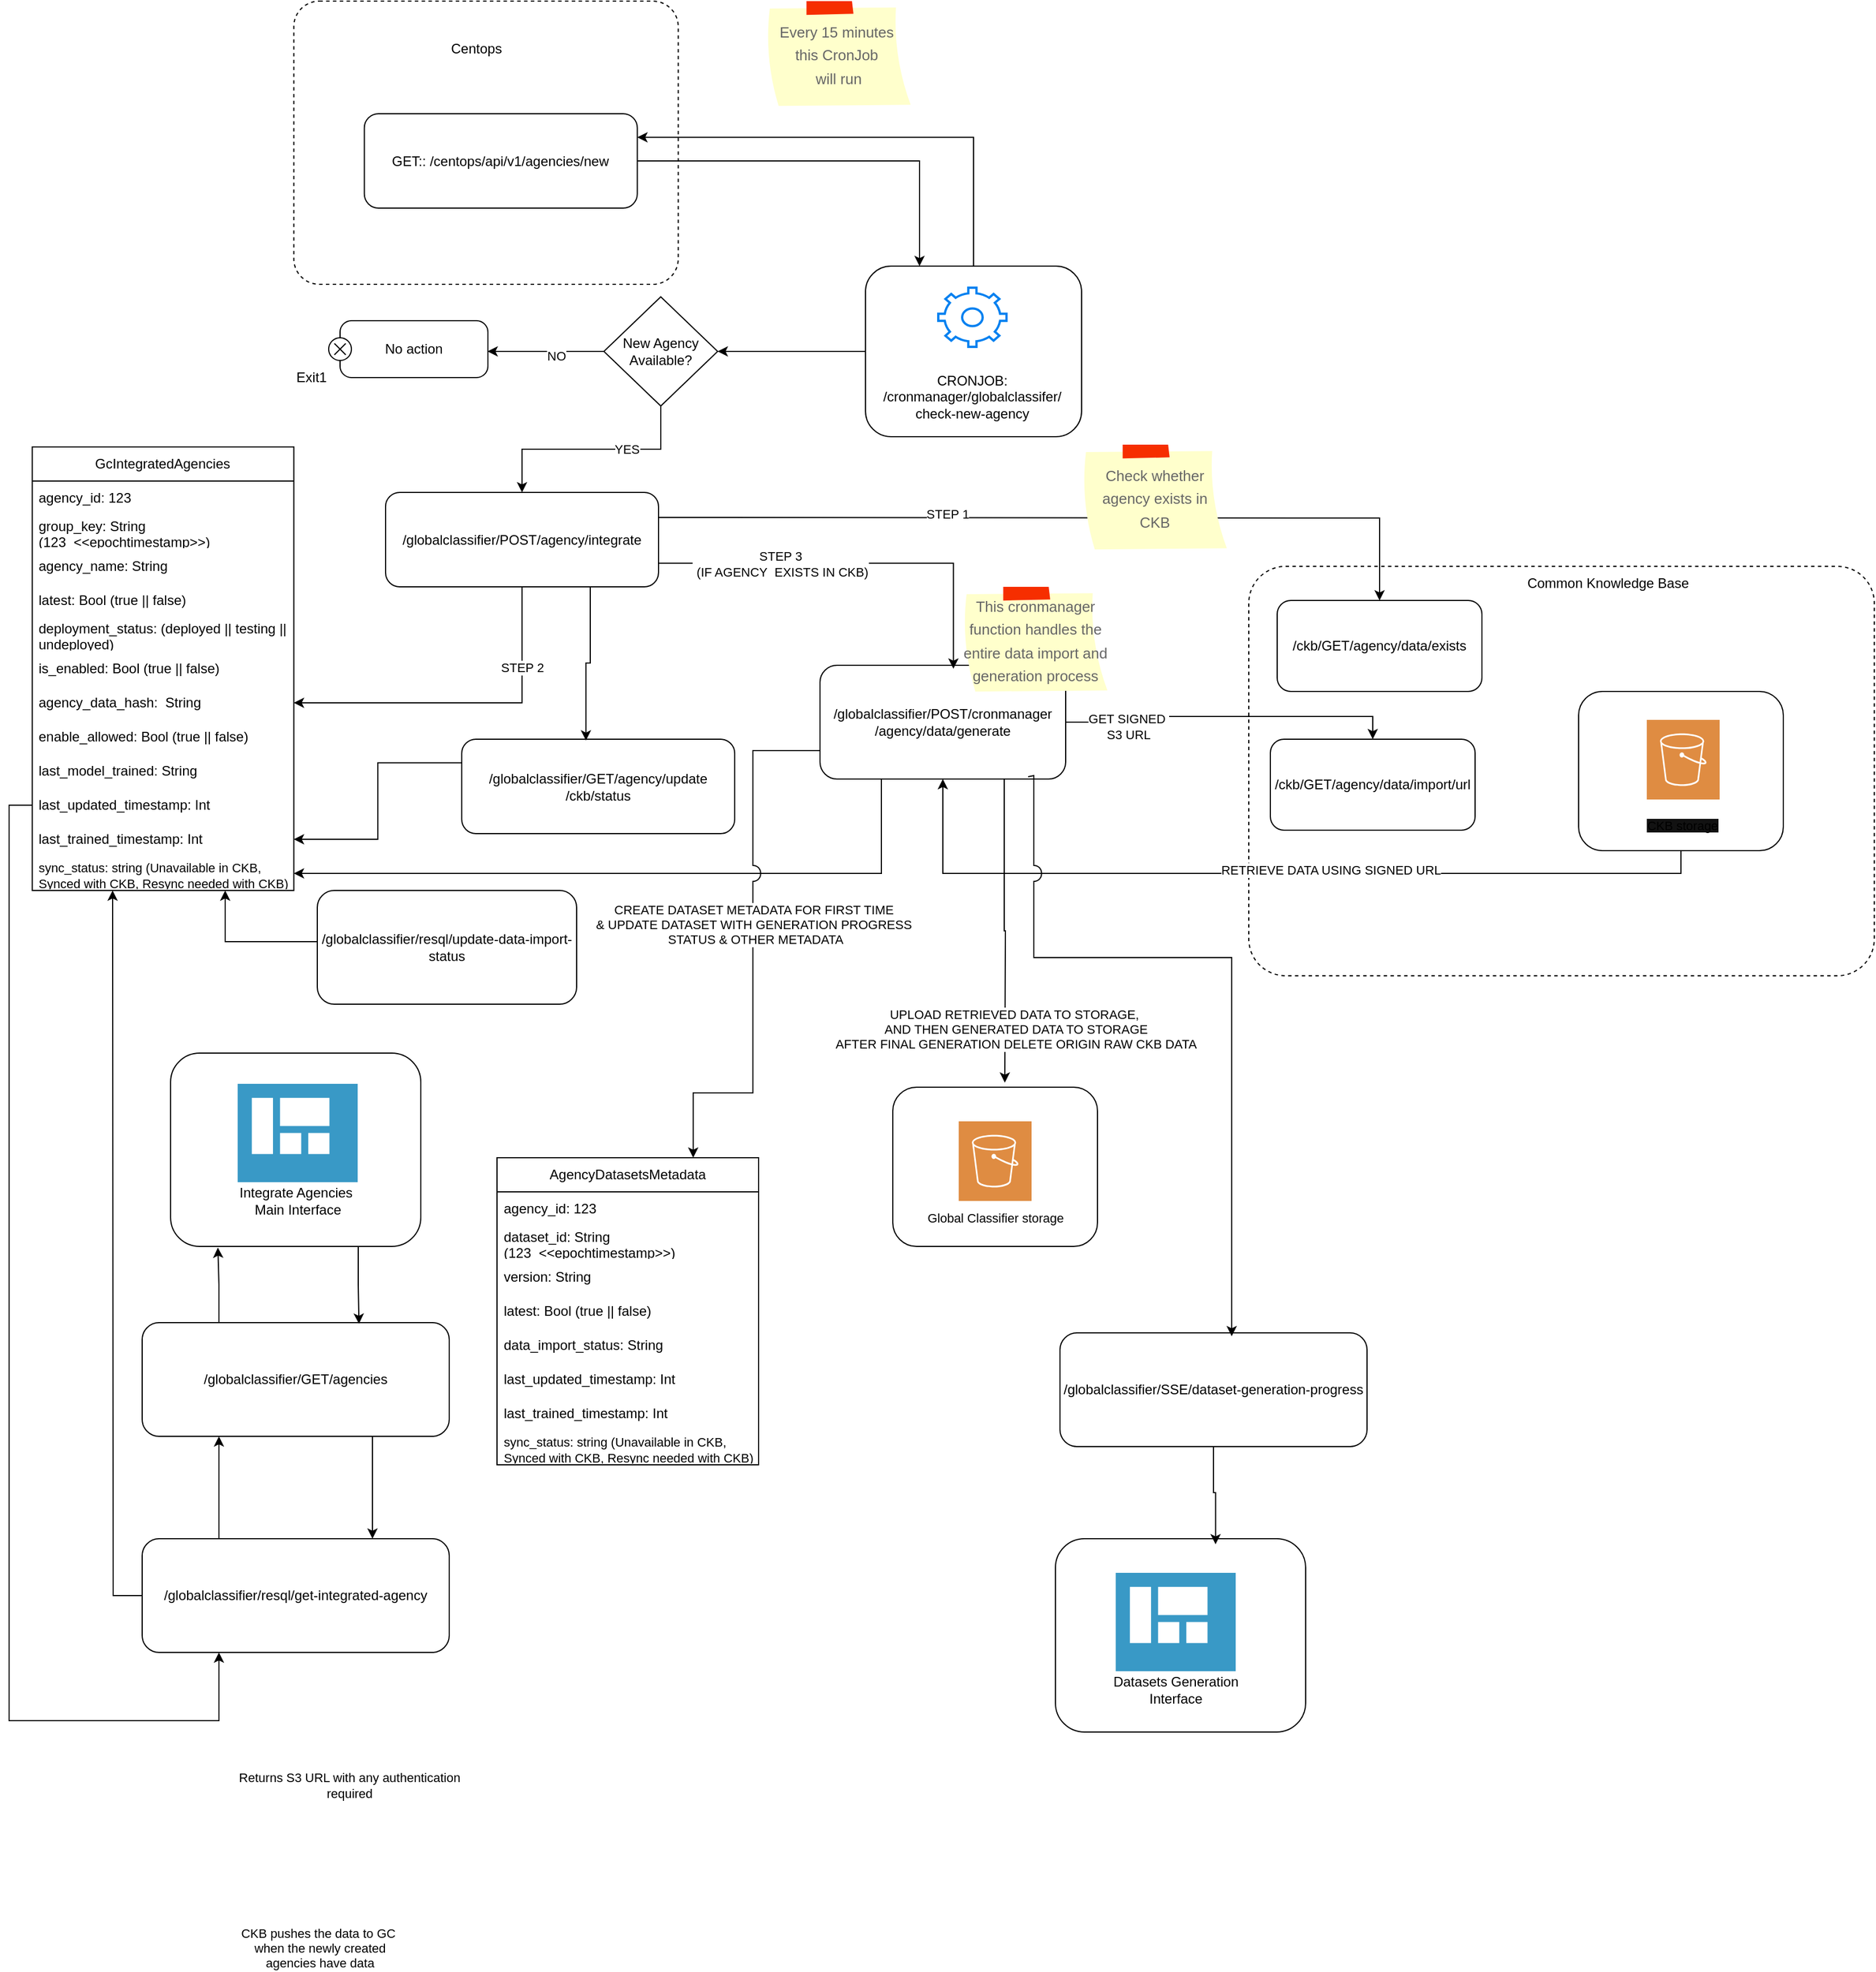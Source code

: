 <mxfile version="27.0.5" pages="4">
  <diagram name="FIRST-TIME-DATASET-GENERATION" id="0AGCFBf2FpTad1DNYMGd">
    <mxGraphModel dx="2194" dy="1322" grid="0" gridSize="10" guides="1" tooltips="0" connect="1" arrows="1" fold="1" page="1" pageScale="1" pageWidth="850" pageHeight="1100" math="0" shadow="0">
      <root>
        <mxCell id="0" />
        <mxCell id="1" parent="0" />
        <mxCell id="Wv8BJaC0_amkNu4p2bPB-7" value="" style="rounded=1;whiteSpace=wrap;html=1;arcSize=9;dashed=1;fillColor=none;" parent="1" vertex="1">
          <mxGeometry x="1109" y="692" width="550" height="360" as="geometry" />
        </mxCell>
        <mxCell id="Wv8BJaC0_amkNu4p2bPB-1" value="/ckb/GET/agency/data/exists" style="rounded=1;whiteSpace=wrap;html=1;" parent="1" vertex="1">
          <mxGeometry x="1134" y="722" width="180" height="80" as="geometry" />
        </mxCell>
        <mxCell id="m8JFB846j3_asXzT6kpJ-28" style="edgeStyle=orthogonalEdgeStyle;rounded=0;orthogonalLoop=1;jettySize=auto;html=1;exitX=1;exitY=0.5;exitDx=0;exitDy=0;entryX=0.5;entryY=0;entryDx=0;entryDy=0;" edge="1" parent="1" source="Wv8BJaC0_amkNu4p2bPB-2" target="m8JFB846j3_asXzT6kpJ-27">
          <mxGeometry relative="1" as="geometry" />
        </mxCell>
        <mxCell id="m8JFB846j3_asXzT6kpJ-31" value="GET SIGNED&amp;nbsp;&lt;div&gt;&amp;nbsp;S3 URL&amp;nbsp;&lt;/div&gt;" style="edgeLabel;html=1;align=center;verticalAlign=middle;resizable=0;points=[];" vertex="1" connectable="0" parent="m8JFB846j3_asXzT6kpJ-28">
          <mxGeometry x="-0.682" y="-4" relative="1" as="geometry">
            <mxPoint x="8" as="offset" />
          </mxGeometry>
        </mxCell>
        <mxCell id="m8JFB846j3_asXzT6kpJ-29" style="edgeStyle=orthogonalEdgeStyle;rounded=0;orthogonalLoop=1;jettySize=auto;html=1;exitX=0.25;exitY=1;exitDx=0;exitDy=0;entryX=1;entryY=0.5;entryDx=0;entryDy=0;" edge="1" parent="1" source="Wv8BJaC0_amkNu4p2bPB-2" target="F9SzMtwg83-o3SOkV0sU-2">
          <mxGeometry relative="1" as="geometry" />
        </mxCell>
        <mxCell id="m8JFB846j3_asXzT6kpJ-50" style="edgeStyle=orthogonalEdgeStyle;rounded=0;orthogonalLoop=1;jettySize=auto;html=1;exitX=0;exitY=0.75;exitDx=0;exitDy=0;entryX=0.75;entryY=0;entryDx=0;entryDy=0;jumpStyle=arc;jumpSize=14;" edge="1" parent="1" source="Wv8BJaC0_amkNu4p2bPB-2" target="m8JFB846j3_asXzT6kpJ-36">
          <mxGeometry relative="1" as="geometry">
            <Array as="points">
              <mxPoint x="673" y="854" />
              <mxPoint x="673" y="1155" />
              <mxPoint x="621" y="1155" />
            </Array>
          </mxGeometry>
        </mxCell>
        <mxCell id="m8JFB846j3_asXzT6kpJ-51" value="CREATE DATASET METADATA FOR FIRST TIME&amp;nbsp;&lt;div&gt;&amp;amp; UPDATE DATASET WITH GENERATION PROGRESS&amp;nbsp;&lt;/div&gt;&lt;div&gt;STATUS &amp;amp; OTHER METADATA&lt;/div&gt;" style="edgeLabel;html=1;align=center;verticalAlign=middle;resizable=0;points=[];" vertex="1" connectable="0" parent="m8JFB846j3_asXzT6kpJ-50">
          <mxGeometry x="-0.096" y="2" relative="1" as="geometry">
            <mxPoint as="offset" />
          </mxGeometry>
        </mxCell>
        <mxCell id="m8JFB846j3_asXzT6kpJ-55" style="edgeStyle=orthogonalEdgeStyle;rounded=0;orthogonalLoop=1;jettySize=auto;html=1;exitX=0.75;exitY=1;exitDx=0;exitDy=0;" edge="1" parent="1" source="Wv8BJaC0_amkNu4p2bPB-2">
          <mxGeometry relative="1" as="geometry">
            <mxPoint x="894.5" y="1146" as="targetPoint" />
          </mxGeometry>
        </mxCell>
        <mxCell id="m8JFB846j3_asXzT6kpJ-59" value="UPLOAD RETRIEVED DATA TO STORAGE,&amp;nbsp;&lt;div&gt;AND THEN GENERATED DATA TO STORAGE&lt;div&gt;AFTER FINAL GENERATION DELETE ORIGIN RAW CKB DATA&lt;/div&gt;&lt;/div&gt;" style="edgeLabel;html=1;align=center;verticalAlign=middle;resizable=0;points=[];" vertex="1" connectable="0" parent="m8JFB846j3_asXzT6kpJ-55">
          <mxGeometry x="0.273" y="-4" relative="1" as="geometry">
            <mxPoint x="13" y="50" as="offset" />
          </mxGeometry>
        </mxCell>
        <mxCell id="Wv8BJaC0_amkNu4p2bPB-2" value="/globalclassifier/POST/cronmanager&lt;div&gt;/agency/data/generate&lt;/div&gt;" style="rounded=1;whiteSpace=wrap;html=1;" parent="1" vertex="1">
          <mxGeometry x="732" y="779" width="216" height="100" as="geometry" />
        </mxCell>
        <mxCell id="Wv8BJaC0_amkNu4p2bPB-3" value="" style="rounded=1;whiteSpace=wrap;html=1;" parent="1" vertex="1">
          <mxGeometry x="161" y="1120" width="220" height="170" as="geometry" />
        </mxCell>
        <mxCell id="Wv8BJaC0_amkNu4p2bPB-4" value="Integrate Agencies&amp;nbsp;&lt;div&gt;Main Interface&lt;/div&gt;" style="text;html=1;align=center;verticalAlign=middle;whiteSpace=wrap;rounded=0;" parent="1" vertex="1">
          <mxGeometry x="202.95" y="1233.5" width="139.58" height="33.5" as="geometry" />
        </mxCell>
        <mxCell id="Wv8BJaC0_amkNu4p2bPB-5" value="" style="image;sketch=0;aspect=fixed;html=1;points=[];align=center;fontSize=12;image=img/lib/mscae/Shared_Dashboard.svg;" parent="1" vertex="1">
          <mxGeometry x="220.0" y="1147" width="105.49" height="86.5" as="geometry" />
        </mxCell>
        <mxCell id="Wv8BJaC0_amkNu4p2bPB-8" value="Common Knowledge Base" style="text;html=1;align=center;verticalAlign=middle;whiteSpace=wrap;rounded=0;" parent="1" vertex="1">
          <mxGeometry x="1329" y="692" width="192" height="30" as="geometry" />
        </mxCell>
        <mxCell id="m8JFB846j3_asXzT6kpJ-53" style="edgeStyle=orthogonalEdgeStyle;rounded=0;orthogonalLoop=1;jettySize=auto;html=1;exitX=0.5;exitY=1;exitDx=0;exitDy=0;entryX=0.5;entryY=1;entryDx=0;entryDy=0;" edge="1" parent="1" source="Wv8BJaC0_amkNu4p2bPB-39" target="Wv8BJaC0_amkNu4p2bPB-2">
          <mxGeometry relative="1" as="geometry" />
        </mxCell>
        <mxCell id="m8JFB846j3_asXzT6kpJ-54" value="RETRIEVE DATA USING SIGNED URL" style="edgeLabel;html=1;align=center;verticalAlign=middle;resizable=0;points=[];" vertex="1" connectable="0" parent="m8JFB846j3_asXzT6kpJ-53">
          <mxGeometry x="0.563" y="2" relative="1" as="geometry">
            <mxPoint x="259" y="-5" as="offset" />
          </mxGeometry>
        </mxCell>
        <mxCell id="Wv8BJaC0_amkNu4p2bPB-39" value="" style="rounded=1;whiteSpace=wrap;html=1;" parent="1" vertex="1">
          <mxGeometry x="1399" y="802" width="180" height="140" as="geometry" />
        </mxCell>
        <mxCell id="Wv8BJaC0_amkNu4p2bPB-41" value="" style="sketch=0;pointerEvents=1;shadow=0;dashed=0;html=1;strokeColor=none;fillColor=#DF8C42;labelPosition=center;verticalLabelPosition=bottom;verticalAlign=top;align=center;outlineConnect=0;shape=mxgraph.veeam2.aws_s3;" parent="1" vertex="1">
          <mxGeometry x="1459" y="827" width="64" height="70" as="geometry" />
        </mxCell>
        <mxCell id="Wv8BJaC0_amkNu4p2bPB-42" value="&lt;span style=&quot;font-size: 11px; text-wrap-mode: nowrap; background-color: rgb(18, 18, 18);&quot;&gt;CKB storage&lt;/span&gt;" style="text;html=1;align=center;verticalAlign=middle;whiteSpace=wrap;rounded=0;" parent="1" vertex="1">
          <mxGeometry x="1417.5" y="905" width="145" height="30" as="geometry" />
        </mxCell>
        <mxCell id="Wv8BJaC0_amkNu4p2bPB-43" value="&lt;div style=&quot;font-size: 11px; text-wrap-mode: nowrap;&quot;&gt;&lt;span style=&quot;background-color: light-dark(#ffffff, var(--ge-dark-color, #121212));&quot;&gt;Returns S3 URL with any authentication&lt;/span&gt;&lt;/div&gt;&lt;div style=&quot;font-size: 11px; text-wrap-mode: nowrap;&quot;&gt;&lt;span style=&quot;background-color: light-dark(#ffffff, var(--ge-dark-color, #121212));&quot;&gt;required&lt;/span&gt;&lt;/div&gt;" style="text;html=1;align=center;verticalAlign=middle;whiteSpace=wrap;rounded=0;" parent="1" vertex="1">
          <mxGeometry x="220" y="1751" width="197" height="25" as="geometry" />
        </mxCell>
        <mxCell id="Wv8BJaC0_amkNu4p2bPB-55" value="/globalclassifier/SSE/dataset-generation-progress" style="rounded=1;whiteSpace=wrap;html=1;" parent="1" vertex="1">
          <mxGeometry x="943" y="1366" width="270" height="100" as="geometry" />
        </mxCell>
        <mxCell id="YWxtWIN07UHfHVU3wg7l-45" style="edgeStyle=orthogonalEdgeStyle;rounded=0;orthogonalLoop=1;jettySize=auto;html=1;exitX=0.75;exitY=1;exitDx=0;exitDy=0;entryX=0.75;entryY=0;entryDx=0;entryDy=0;" parent="1" source="YWxtWIN07UHfHVU3wg7l-1" target="YWxtWIN07UHfHVU3wg7l-6" edge="1">
          <mxGeometry relative="1" as="geometry" />
        </mxCell>
        <mxCell id="YWxtWIN07UHfHVU3wg7l-1" value="/globalclassifier/GET/agencies" style="rounded=1;whiteSpace=wrap;html=1;" parent="1" vertex="1">
          <mxGeometry x="136" y="1357" width="270" height="100" as="geometry" />
        </mxCell>
        <mxCell id="YWxtWIN07UHfHVU3wg7l-44" style="edgeStyle=orthogonalEdgeStyle;rounded=0;orthogonalLoop=1;jettySize=auto;html=1;exitX=0.25;exitY=0;exitDx=0;exitDy=0;entryX=0.25;entryY=1;entryDx=0;entryDy=0;" parent="1" source="YWxtWIN07UHfHVU3wg7l-6" target="YWxtWIN07UHfHVU3wg7l-1" edge="1">
          <mxGeometry relative="1" as="geometry" />
        </mxCell>
        <mxCell id="YWxtWIN07UHfHVU3wg7l-51" style="edgeStyle=orthogonalEdgeStyle;rounded=0;orthogonalLoop=1;jettySize=auto;html=1;exitX=0;exitY=0.5;exitDx=0;exitDy=0;" parent="1" source="YWxtWIN07UHfHVU3wg7l-6" edge="1">
          <mxGeometry relative="1" as="geometry">
            <mxPoint x="282.5" y="1712" as="sourcePoint" />
            <mxPoint x="110" y="977" as="targetPoint" />
          </mxGeometry>
        </mxCell>
        <mxCell id="YWxtWIN07UHfHVU3wg7l-6" value="/globalclassifier/resql/get-integrated-agency" style="rounded=1;whiteSpace=wrap;html=1;" parent="1" vertex="1">
          <mxGeometry x="136" y="1547" width="270" height="100" as="geometry" />
        </mxCell>
        <mxCell id="YWxtWIN07UHfHVU3wg7l-8" value="GcIntegratedAgencies" style="swimlane;fontStyle=0;childLayout=stackLayout;horizontal=1;startSize=30;horizontalStack=0;resizeParent=1;resizeParentMax=0;resizeLast=0;collapsible=1;marginBottom=0;whiteSpace=wrap;html=1;" parent="1" vertex="1">
          <mxGeometry x="39.35" y="587" width="230" height="390" as="geometry" />
        </mxCell>
        <mxCell id="YWxtWIN07UHfHVU3wg7l-9" value="agency_id: 123" style="text;strokeColor=none;fillColor=none;align=left;verticalAlign=middle;spacingLeft=4;spacingRight=4;overflow=hidden;points=[[0,0.5],[1,0.5]];portConstraint=eastwest;rotatable=0;whiteSpace=wrap;html=1;" parent="YWxtWIN07UHfHVU3wg7l-8" vertex="1">
          <mxGeometry y="30" width="230" height="30" as="geometry" />
        </mxCell>
        <mxCell id="YWxtWIN07UHfHVU3wg7l-10" value="group_key: String (123_&amp;lt;&amp;lt;epochtimestamp&amp;gt;&amp;gt;)" style="text;strokeColor=none;fillColor=none;align=left;verticalAlign=middle;spacingLeft=4;spacingRight=4;overflow=hidden;points=[[0,0.5],[1,0.5]];portConstraint=eastwest;rotatable=0;whiteSpace=wrap;html=1;" parent="YWxtWIN07UHfHVU3wg7l-8" vertex="1">
          <mxGeometry y="60" width="230" height="30" as="geometry" />
        </mxCell>
        <mxCell id="YWxtWIN07UHfHVU3wg7l-11" value="agency_name: String" style="text;strokeColor=none;fillColor=none;align=left;verticalAlign=middle;spacingLeft=4;spacingRight=4;overflow=hidden;points=[[0,0.5],[1,0.5]];portConstraint=eastwest;rotatable=0;whiteSpace=wrap;html=1;" parent="YWxtWIN07UHfHVU3wg7l-8" vertex="1">
          <mxGeometry y="90" width="230" height="30" as="geometry" />
        </mxCell>
        <mxCell id="YWxtWIN07UHfHVU3wg7l-15" value="latest: Bool (true || false)" style="text;strokeColor=none;fillColor=none;align=left;verticalAlign=middle;spacingLeft=4;spacingRight=4;overflow=hidden;points=[[0,0.5],[1,0.5]];portConstraint=eastwest;rotatable=0;whiteSpace=wrap;html=1;" parent="YWxtWIN07UHfHVU3wg7l-8" vertex="1">
          <mxGeometry y="120" width="230" height="30" as="geometry" />
        </mxCell>
        <mxCell id="YWxtWIN07UHfHVU3wg7l-33" value="deployment_status: (deployed || testing || undeployed&lt;span style=&quot;background-color: transparent; color: light-dark(rgb(0, 0, 0), rgb(255, 255, 255));&quot;&gt;)&lt;/span&gt;" style="text;strokeColor=none;fillColor=none;align=left;verticalAlign=middle;spacingLeft=4;spacingRight=4;overflow=hidden;points=[[0,0.5],[1,0.5]];portConstraint=eastwest;rotatable=0;whiteSpace=wrap;html=1;" parent="YWxtWIN07UHfHVU3wg7l-8" vertex="1">
          <mxGeometry y="150" width="230" height="30" as="geometry" />
        </mxCell>
        <mxCell id="YWxtWIN07UHfHVU3wg7l-16" value="is_enabled: Bool (true || false)" style="text;strokeColor=none;fillColor=none;align=left;verticalAlign=middle;spacingLeft=4;spacingRight=4;overflow=hidden;points=[[0,0.5],[1,0.5]];portConstraint=eastwest;rotatable=0;whiteSpace=wrap;html=1;" parent="YWxtWIN07UHfHVU3wg7l-8" vertex="1">
          <mxGeometry y="180" width="230" height="30" as="geometry" />
        </mxCell>
        <mxCell id="jMAyHggQgILbENjjjGeT-1" value="agency_data_hash:&amp;nbsp; String" style="text;strokeColor=none;fillColor=none;align=left;verticalAlign=middle;spacingLeft=4;spacingRight=4;overflow=hidden;points=[[0,0.5],[1,0.5]];portConstraint=eastwest;rotatable=0;whiteSpace=wrap;html=1;" parent="YWxtWIN07UHfHVU3wg7l-8" vertex="1">
          <mxGeometry y="210" width="230" height="30" as="geometry" />
        </mxCell>
        <mxCell id="YWxtWIN07UHfHVU3wg7l-17" value="enable_allowed: Bool (true || false)" style="text;strokeColor=none;fillColor=none;align=left;verticalAlign=middle;spacingLeft=4;spacingRight=4;overflow=hidden;points=[[0,0.5],[1,0.5]];portConstraint=eastwest;rotatable=0;whiteSpace=wrap;html=1;" parent="YWxtWIN07UHfHVU3wg7l-8" vertex="1">
          <mxGeometry y="240" width="230" height="30" as="geometry" />
        </mxCell>
        <mxCell id="YWxtWIN07UHfHVU3wg7l-18" value="last_model_trained: String" style="text;strokeColor=none;fillColor=none;align=left;verticalAlign=middle;spacingLeft=4;spacingRight=4;overflow=hidden;points=[[0,0.5],[1,0.5]];portConstraint=eastwest;rotatable=0;whiteSpace=wrap;html=1;" parent="YWxtWIN07UHfHVU3wg7l-8" vertex="1">
          <mxGeometry y="270" width="230" height="30" as="geometry" />
        </mxCell>
        <mxCell id="YWxtWIN07UHfHVU3wg7l-20" value="last_updated_timestamp: Int" style="text;strokeColor=none;fillColor=none;align=left;verticalAlign=middle;spacingLeft=4;spacingRight=4;overflow=hidden;points=[[0,0.5],[1,0.5]];portConstraint=eastwest;rotatable=0;whiteSpace=wrap;html=1;" parent="YWxtWIN07UHfHVU3wg7l-8" vertex="1">
          <mxGeometry y="300" width="230" height="30" as="geometry" />
        </mxCell>
        <mxCell id="asxbecY70ZySBZZj46JK-5" value="last_trained_timestamp: Int" style="text;strokeColor=none;fillColor=none;align=left;verticalAlign=middle;spacingLeft=4;spacingRight=4;overflow=hidden;points=[[0,0.5],[1,0.5]];portConstraint=eastwest;rotatable=0;whiteSpace=wrap;html=1;" parent="YWxtWIN07UHfHVU3wg7l-8" vertex="1">
          <mxGeometry y="330" width="230" height="30" as="geometry" />
        </mxCell>
        <mxCell id="F9SzMtwg83-o3SOkV0sU-2" value="&lt;span style=&quot;font-size: 11px; text-align: center; text-wrap-mode: nowrap; background-color: light-dark(#ffffff, var(--ge-dark-color, #121212));&quot;&gt;sync_status: string (Unavailable in CKB,&amp;nbsp;&lt;/span&gt;&lt;div&gt;&lt;span style=&quot;font-size: 11px; text-align: center; text-wrap-mode: nowrap; background-color: light-dark(#ffffff, var(--ge-dark-color, #121212));&quot;&gt;Synced with CKB, Resync needed with CKB)&lt;/span&gt;&lt;/div&gt;&lt;div&gt;&lt;span style=&quot;font-size: 11px; text-align: center; text-wrap-mode: nowrap; background-color: rgb(18, 18, 18);&quot;&gt;&lt;br&gt;&lt;/span&gt;&lt;/div&gt;" style="text;strokeColor=none;fillColor=none;align=left;verticalAlign=middle;spacingLeft=4;spacingRight=4;overflow=hidden;points=[[0,0.5],[1,0.5]];portConstraint=eastwest;rotatable=0;whiteSpace=wrap;html=1;" parent="YWxtWIN07UHfHVU3wg7l-8" vertex="1">
          <mxGeometry y="360" width="230" height="30" as="geometry" />
        </mxCell>
        <mxCell id="YWxtWIN07UHfHVU3wg7l-39" style="edgeStyle=orthogonalEdgeStyle;rounded=0;orthogonalLoop=1;jettySize=auto;html=1;exitX=0.75;exitY=1;exitDx=0;exitDy=0;entryX=0.706;entryY=0.01;entryDx=0;entryDy=0;entryPerimeter=0;" parent="1" source="Wv8BJaC0_amkNu4p2bPB-3" target="YWxtWIN07UHfHVU3wg7l-1" edge="1">
          <mxGeometry relative="1" as="geometry" />
        </mxCell>
        <mxCell id="YWxtWIN07UHfHVU3wg7l-41" style="edgeStyle=orthogonalEdgeStyle;rounded=0;orthogonalLoop=1;jettySize=auto;html=1;exitX=0.25;exitY=0;exitDx=0;exitDy=0;entryX=0.189;entryY=1.006;entryDx=0;entryDy=0;entryPerimeter=0;" parent="1" source="YWxtWIN07UHfHVU3wg7l-1" target="Wv8BJaC0_amkNu4p2bPB-3" edge="1">
          <mxGeometry relative="1" as="geometry" />
        </mxCell>
        <mxCell id="YWxtWIN07UHfHVU3wg7l-52" style="edgeStyle=orthogonalEdgeStyle;rounded=0;orthogonalLoop=1;jettySize=auto;html=1;exitX=0;exitY=0.5;exitDx=0;exitDy=0;entryX=0.25;entryY=1;entryDx=0;entryDy=0;" parent="1" source="YWxtWIN07UHfHVU3wg7l-20" target="YWxtWIN07UHfHVU3wg7l-6" edge="1">
          <mxGeometry relative="1" as="geometry">
            <Array as="points">
              <mxPoint x="19" y="902" />
              <mxPoint x="19" y="1707" />
              <mxPoint x="204" y="1707" />
            </Array>
          </mxGeometry>
        </mxCell>
        <mxCell id="m8JFB846j3_asXzT6kpJ-10" style="edgeStyle=orthogonalEdgeStyle;rounded=0;orthogonalLoop=1;jettySize=auto;html=1;exitX=1;exitY=0.5;exitDx=0;exitDy=0;entryX=0.5;entryY=0;entryDx=0;entryDy=0;" edge="1" parent="1" target="Wv8BJaC0_amkNu4p2bPB-1">
          <mxGeometry relative="1" as="geometry">
            <mxPoint x="796" y="771" as="targetPoint" />
            <mxPoint x="590" y="649" as="sourcePoint" />
          </mxGeometry>
        </mxCell>
        <mxCell id="m8JFB846j3_asXzT6kpJ-11" value="STEP 1" style="edgeLabel;html=1;align=center;verticalAlign=middle;resizable=0;points=[];" vertex="1" connectable="0" parent="m8JFB846j3_asXzT6kpJ-10">
          <mxGeometry x="-0.281" y="3" relative="1" as="geometry">
            <mxPoint as="offset" />
          </mxGeometry>
        </mxCell>
        <mxCell id="m8JFB846j3_asXzT6kpJ-13" value="STEP 3&lt;div&gt;&amp;nbsp;(IF AGENCY&amp;nbsp; EXISTS IN CKB)&lt;/div&gt;" style="edgeStyle=orthogonalEdgeStyle;rounded=0;orthogonalLoop=1;jettySize=auto;html=1;exitX=1;exitY=0.75;exitDx=0;exitDy=0;entryX=0.543;entryY=0.03;entryDx=0;entryDy=0;entryPerimeter=0;" edge="1" parent="1" source="YWxtWIN07UHfHVU3wg7l-53" target="Wv8BJaC0_amkNu4p2bPB-2">
          <mxGeometry x="-0.388" y="-1" relative="1" as="geometry">
            <mxPoint x="609.059" y="1011.353" as="targetPoint" />
            <mxPoint as="offset" />
          </mxGeometry>
        </mxCell>
        <mxCell id="m8JFB846j3_asXzT6kpJ-22" style="edgeStyle=orthogonalEdgeStyle;rounded=0;orthogonalLoop=1;jettySize=auto;html=1;exitX=0.5;exitY=1;exitDx=0;exitDy=0;entryX=1;entryY=0.5;entryDx=0;entryDy=0;" edge="1" parent="1" source="YWxtWIN07UHfHVU3wg7l-53" target="jMAyHggQgILbENjjjGeT-1">
          <mxGeometry relative="1" as="geometry" />
        </mxCell>
        <mxCell id="m8JFB846j3_asXzT6kpJ-23" value="STEP 2" style="edgeLabel;html=1;align=center;verticalAlign=middle;resizable=0;points=[];" vertex="1" connectable="0" parent="m8JFB846j3_asXzT6kpJ-22">
          <mxGeometry x="-0.532" relative="1" as="geometry">
            <mxPoint as="offset" />
          </mxGeometry>
        </mxCell>
        <mxCell id="YWxtWIN07UHfHVU3wg7l-53" value="/globalclassifier/POST/agency/integrate" style="rounded=1;whiteSpace=wrap;html=1;" parent="1" vertex="1">
          <mxGeometry x="350" y="627" width="240" height="83" as="geometry" />
        </mxCell>
        <mxCell id="asxbecY70ZySBZZj46JK-1" value="" style="rounded=1;whiteSpace=wrap;html=1;arcSize=9;dashed=1;fillColor=none;" parent="1" vertex="1">
          <mxGeometry x="269.35" y="195" width="338" height="249" as="geometry" />
        </mxCell>
        <mxCell id="asxbecY70ZySBZZj46JK-2" value="Centops" style="text;html=1;align=center;verticalAlign=middle;whiteSpace=wrap;rounded=0;" parent="1" vertex="1">
          <mxGeometry x="334.35" y="222" width="192" height="30" as="geometry" />
        </mxCell>
        <mxCell id="asxbecY70ZySBZZj46JK-16" value="&lt;div style=&quot;font-size: 11px; text-wrap-mode: nowrap;&quot;&gt;&lt;span style=&quot;background-color: light-dark(#ffffff, var(--ge-dark-color, #121212));&quot;&gt;CKB pushes the data to GC&amp;nbsp;&lt;/span&gt;&lt;/div&gt;&lt;div style=&quot;font-size: 11px; text-wrap-mode: nowrap;&quot;&gt;&lt;span style=&quot;background-color: light-dark(#ffffff, var(--ge-dark-color, #121212));&quot;&gt;when the newly created&lt;/span&gt;&lt;/div&gt;&lt;div style=&quot;font-size: 11px; text-wrap-mode: nowrap;&quot;&gt;&lt;span style=&quot;background-color: light-dark(#ffffff, var(--ge-dark-color, #121212));&quot;&gt;agencies have data&lt;/span&gt;&lt;/div&gt;" style="text;html=1;align=center;verticalAlign=middle;whiteSpace=wrap;rounded=0;" parent="1" vertex="1">
          <mxGeometry x="220" y="1892" width="145" height="30" as="geometry" />
        </mxCell>
        <mxCell id="asxbecY70ZySBZZj46JK-23" value="" style="endArrow=classic;html=1;rounded=0;" parent="1" edge="1">
          <mxGeometry width="50" height="50" relative="1" as="geometry">
            <mxPoint x="320" y="1022" as="sourcePoint" />
            <mxPoint x="209" y="977" as="targetPoint" />
            <Array as="points">
              <mxPoint x="209" y="1022" />
            </Array>
          </mxGeometry>
        </mxCell>
        <mxCell id="asxbecY70ZySBZZj46JK-25" value="/globalclassifier/resql/update-data-import-status" style="rounded=1;whiteSpace=wrap;html=1;" parent="1" vertex="1">
          <mxGeometry x="290" y="977" width="228" height="100" as="geometry" />
        </mxCell>
        <mxCell id="YglMuKiGucUhxPpo9mfB-13" style="edgeStyle=orthogonalEdgeStyle;rounded=0;orthogonalLoop=1;jettySize=auto;html=1;exitX=1;exitY=0.5;exitDx=0;exitDy=0;entryX=0.25;entryY=0;entryDx=0;entryDy=0;" edge="1" parent="1" source="9" target="WadqLF7EGJCs9axo_Y5u-9">
          <mxGeometry relative="1" as="geometry" />
        </mxCell>
        <mxCell id="9" value="GET:: /centops/api/v1/agencies/new" style="rounded=1;whiteSpace=wrap;html=1;" parent="1" vertex="1">
          <mxGeometry x="331.35" y="294" width="240" height="83" as="geometry" />
        </mxCell>
        <mxCell id="YglMuKiGucUhxPpo9mfB-10" style="edgeStyle=orthogonalEdgeStyle;rounded=0;orthogonalLoop=1;jettySize=auto;html=1;entryX=1;entryY=0.25;entryDx=0;entryDy=0;exitX=0.5;exitY=0;exitDx=0;exitDy=0;" edge="1" parent="1" source="WadqLF7EGJCs9axo_Y5u-9" target="9">
          <mxGeometry relative="1" as="geometry" />
        </mxCell>
        <mxCell id="YglMuKiGucUhxPpo9mfB-16" style="edgeStyle=orthogonalEdgeStyle;rounded=0;orthogonalLoop=1;jettySize=auto;html=1;exitX=0;exitY=0.5;exitDx=0;exitDy=0;entryX=1;entryY=0.5;entryDx=0;entryDy=0;" edge="1" parent="1" source="WadqLF7EGJCs9axo_Y5u-9" target="YglMuKiGucUhxPpo9mfB-14">
          <mxGeometry relative="1" as="geometry" />
        </mxCell>
        <mxCell id="WadqLF7EGJCs9axo_Y5u-9" value="" style="rounded=1;whiteSpace=wrap;html=1;" parent="1" vertex="1">
          <mxGeometry x="772" y="428" width="190" height="150" as="geometry" />
        </mxCell>
        <mxCell id="WadqLF7EGJCs9axo_Y5u-10" value="" style="html=1;verticalLabelPosition=bottom;align=center;labelBackgroundColor=#ffffff;verticalAlign=top;strokeWidth=2;strokeColor=#0080F0;shadow=0;dashed=0;shape=mxgraph.ios7.icons.settings;" parent="1" vertex="1">
          <mxGeometry x="836" y="447" width="60" height="52" as="geometry" />
        </mxCell>
        <mxCell id="WadqLF7EGJCs9axo_Y5u-11" value="CRONJOB: /cronmanager/globalclassifer/&lt;div&gt;check-new-agency&lt;/div&gt;" style="text;html=1;align=center;verticalAlign=middle;whiteSpace=wrap;rounded=0;" parent="1" vertex="1">
          <mxGeometry x="770" y="528" width="192" height="30" as="geometry" />
        </mxCell>
        <mxCell id="YglMuKiGucUhxPpo9mfB-12" value="&lt;span style=&quot;font-size: 13px;&quot;&gt;Every 15 minutes&amp;nbsp;&lt;/span&gt;&lt;div&gt;&lt;span style=&quot;font-size: 13px;&quot;&gt;this CronJob&amp;nbsp;&lt;/span&gt;&lt;/div&gt;&lt;div&gt;&lt;span style=&quot;font-size: 13px;&quot;&gt;will run&lt;/span&gt;&lt;/div&gt;" style="strokeWidth=1;shadow=0;dashed=0;align=center;html=1;shape=mxgraph.mockup.text.stickyNote2;fontColor=#666666;mainText=;fontSize=17;whiteSpace=wrap;fillColor=#ffffcc;strokeColor=#F62E00;" vertex="1" parent="1">
          <mxGeometry x="684" y="195" width="129" height="93" as="geometry" />
        </mxCell>
        <mxCell id="YglMuKiGucUhxPpo9mfB-17" style="edgeStyle=orthogonalEdgeStyle;rounded=0;orthogonalLoop=1;jettySize=auto;html=1;exitX=0.5;exitY=1;exitDx=0;exitDy=0;" edge="1" parent="1" source="YglMuKiGucUhxPpo9mfB-14" target="YWxtWIN07UHfHVU3wg7l-53">
          <mxGeometry relative="1" as="geometry" />
        </mxCell>
        <mxCell id="YglMuKiGucUhxPpo9mfB-18" value="YES" style="edgeLabel;html=1;align=center;verticalAlign=middle;resizable=0;points=[];" vertex="1" connectable="0" parent="YglMuKiGucUhxPpo9mfB-17">
          <mxGeometry x="-0.313" relative="1" as="geometry">
            <mxPoint as="offset" />
          </mxGeometry>
        </mxCell>
        <mxCell id="YglMuKiGucUhxPpo9mfB-19" style="edgeStyle=orthogonalEdgeStyle;rounded=0;orthogonalLoop=1;jettySize=auto;html=1;exitX=0;exitY=0.5;exitDx=0;exitDy=0;" edge="1" parent="1" source="YglMuKiGucUhxPpo9mfB-14">
          <mxGeometry relative="1" as="geometry">
            <mxPoint x="439.667" y="503" as="targetPoint" />
          </mxGeometry>
        </mxCell>
        <mxCell id="YglMuKiGucUhxPpo9mfB-20" value="NO" style="edgeLabel;html=1;align=center;verticalAlign=middle;resizable=0;points=[];" vertex="1" connectable="0" parent="YglMuKiGucUhxPpo9mfB-19">
          <mxGeometry x="-0.151" y="4" relative="1" as="geometry">
            <mxPoint x="1" as="offset" />
          </mxGeometry>
        </mxCell>
        <mxCell id="YglMuKiGucUhxPpo9mfB-14" value="New Agency Available?" style="rhombus;whiteSpace=wrap;html=1;" vertex="1" parent="1">
          <mxGeometry x="542" y="455" width="100" height="96" as="geometry" />
        </mxCell>
        <mxCell id="YglMuKiGucUhxPpo9mfB-21" value="No action" style="shape=umlState;rounded=1;verticalAlign=middle;spacingTop=0;absoluteArcSize=1;arcSize=10;umlStateConnection=connPointRefExit;boundedLbl=1;whiteSpace=wrap;html=1;" vertex="1" parent="1">
          <mxGeometry x="300" y="476" width="140" height="50" as="geometry" />
        </mxCell>
        <mxCell id="YglMuKiGucUhxPpo9mfB-22" value="Exit1" style="text;verticalAlign=middle;align=center;whiteSpace=wrap;html=1;" vertex="1" parent="YglMuKiGucUhxPpo9mfB-21">
          <mxGeometry x="-40" y="40" width="50" height="20" as="geometry" />
        </mxCell>
        <mxCell id="m8JFB846j3_asXzT6kpJ-12" value="&lt;span style=&quot;font-size: 13px;&quot;&gt;Check whether agency exists in&lt;/span&gt;&lt;div&gt;&lt;span style=&quot;font-size: 13px;&quot;&gt;CKB&lt;/span&gt;&lt;/div&gt;" style="strokeWidth=1;shadow=0;dashed=0;align=center;html=1;shape=mxgraph.mockup.text.stickyNote2;fontColor=#666666;mainText=;fontSize=17;whiteSpace=wrap;fillColor=#ffffcc;strokeColor=#F62E00;" vertex="1" parent="1">
          <mxGeometry x="962" y="585" width="129" height="93" as="geometry" />
        </mxCell>
        <mxCell id="m8JFB846j3_asXzT6kpJ-15" value="&lt;span style=&quot;font-size: 13px;&quot;&gt;This cronmanager function handles the entire data import and generation process&lt;/span&gt;" style="strokeWidth=1;shadow=0;dashed=0;align=center;html=1;shape=mxgraph.mockup.text.stickyNote2;fontColor=#666666;mainText=;fontSize=17;whiteSpace=wrap;fillColor=#ffffcc;strokeColor=#F62E00;" vertex="1" parent="1">
          <mxGeometry x="857" y="710" width="129" height="93" as="geometry" />
        </mxCell>
        <mxCell id="m8JFB846j3_asXzT6kpJ-18" style="edgeStyle=orthogonalEdgeStyle;rounded=0;orthogonalLoop=1;jettySize=auto;html=1;exitX=0;exitY=0.25;exitDx=0;exitDy=0;entryX=1;entryY=0.5;entryDx=0;entryDy=0;" edge="1" parent="1" source="m8JFB846j3_asXzT6kpJ-16" target="asxbecY70ZySBZZj46JK-5">
          <mxGeometry relative="1" as="geometry" />
        </mxCell>
        <mxCell id="m8JFB846j3_asXzT6kpJ-16" value="/globalclassifier/GET/agency/update&lt;div&gt;/ckb/status&lt;/div&gt;" style="rounded=1;whiteSpace=wrap;html=1;" vertex="1" parent="1">
          <mxGeometry x="417" y="844" width="240" height="83" as="geometry" />
        </mxCell>
        <mxCell id="m8JFB846j3_asXzT6kpJ-26" style="edgeStyle=orthogonalEdgeStyle;rounded=0;orthogonalLoop=1;jettySize=auto;html=1;exitX=0.75;exitY=1;exitDx=0;exitDy=0;entryX=0.455;entryY=0.014;entryDx=0;entryDy=0;entryPerimeter=0;" edge="1" parent="1" source="YWxtWIN07UHfHVU3wg7l-53" target="m8JFB846j3_asXzT6kpJ-16">
          <mxGeometry relative="1" as="geometry" />
        </mxCell>
        <mxCell id="m8JFB846j3_asXzT6kpJ-27" value="/ckb/GET/agency/data/import/url" style="rounded=1;whiteSpace=wrap;html=1;" vertex="1" parent="1">
          <mxGeometry x="1128" y="844" width="180" height="80" as="geometry" />
        </mxCell>
        <mxCell id="m8JFB846j3_asXzT6kpJ-36" value="AgencyDatasetsMetadata" style="swimlane;fontStyle=0;childLayout=stackLayout;horizontal=1;startSize=30;horizontalStack=0;resizeParent=1;resizeParentMax=0;resizeLast=0;collapsible=1;marginBottom=0;whiteSpace=wrap;html=1;" vertex="1" parent="1">
          <mxGeometry x="448" y="1212" width="230" height="270" as="geometry" />
        </mxCell>
        <mxCell id="m8JFB846j3_asXzT6kpJ-37" value="agency_id: 123" style="text;strokeColor=none;fillColor=none;align=left;verticalAlign=middle;spacingLeft=4;spacingRight=4;overflow=hidden;points=[[0,0.5],[1,0.5]];portConstraint=eastwest;rotatable=0;whiteSpace=wrap;html=1;" vertex="1" parent="m8JFB846j3_asXzT6kpJ-36">
          <mxGeometry y="30" width="230" height="30" as="geometry" />
        </mxCell>
        <mxCell id="m8JFB846j3_asXzT6kpJ-38" value="dataset_id: String (123_&amp;lt;&amp;lt;epochtimestamp&amp;gt;&amp;gt;)" style="text;strokeColor=none;fillColor=none;align=left;verticalAlign=middle;spacingLeft=4;spacingRight=4;overflow=hidden;points=[[0,0.5],[1,0.5]];portConstraint=eastwest;rotatable=0;whiteSpace=wrap;html=1;" vertex="1" parent="m8JFB846j3_asXzT6kpJ-36">
          <mxGeometry y="60" width="230" height="30" as="geometry" />
        </mxCell>
        <mxCell id="m8JFB846j3_asXzT6kpJ-39" value="version: String" style="text;strokeColor=none;fillColor=none;align=left;verticalAlign=middle;spacingLeft=4;spacingRight=4;overflow=hidden;points=[[0,0.5],[1,0.5]];portConstraint=eastwest;rotatable=0;whiteSpace=wrap;html=1;" vertex="1" parent="m8JFB846j3_asXzT6kpJ-36">
          <mxGeometry y="90" width="230" height="30" as="geometry" />
        </mxCell>
        <mxCell id="m8JFB846j3_asXzT6kpJ-40" value="latest: Bool (true || false)" style="text;strokeColor=none;fillColor=none;align=left;verticalAlign=middle;spacingLeft=4;spacingRight=4;overflow=hidden;points=[[0,0.5],[1,0.5]];portConstraint=eastwest;rotatable=0;whiteSpace=wrap;html=1;" vertex="1" parent="m8JFB846j3_asXzT6kpJ-36">
          <mxGeometry y="120" width="230" height="30" as="geometry" />
        </mxCell>
        <mxCell id="m8JFB846j3_asXzT6kpJ-45" value="data_import_status: String" style="text;strokeColor=none;fillColor=none;align=left;verticalAlign=middle;spacingLeft=4;spacingRight=4;overflow=hidden;points=[[0,0.5],[1,0.5]];portConstraint=eastwest;rotatable=0;whiteSpace=wrap;html=1;" vertex="1" parent="m8JFB846j3_asXzT6kpJ-36">
          <mxGeometry y="150" width="230" height="30" as="geometry" />
        </mxCell>
        <mxCell id="m8JFB846j3_asXzT6kpJ-46" value="last_updated_timestamp: Int" style="text;strokeColor=none;fillColor=none;align=left;verticalAlign=middle;spacingLeft=4;spacingRight=4;overflow=hidden;points=[[0,0.5],[1,0.5]];portConstraint=eastwest;rotatable=0;whiteSpace=wrap;html=1;" vertex="1" parent="m8JFB846j3_asXzT6kpJ-36">
          <mxGeometry y="180" width="230" height="30" as="geometry" />
        </mxCell>
        <mxCell id="m8JFB846j3_asXzT6kpJ-47" value="last_trained_timestamp: Int" style="text;strokeColor=none;fillColor=none;align=left;verticalAlign=middle;spacingLeft=4;spacingRight=4;overflow=hidden;points=[[0,0.5],[1,0.5]];portConstraint=eastwest;rotatable=0;whiteSpace=wrap;html=1;" vertex="1" parent="m8JFB846j3_asXzT6kpJ-36">
          <mxGeometry y="210" width="230" height="30" as="geometry" />
        </mxCell>
        <mxCell id="m8JFB846j3_asXzT6kpJ-48" value="&lt;span style=&quot;font-size: 11px; text-align: center; text-wrap-mode: nowrap; background-color: light-dark(#ffffff, var(--ge-dark-color, #121212));&quot;&gt;sync_status: string (Unavailable in CKB,&amp;nbsp;&lt;/span&gt;&lt;div&gt;&lt;span style=&quot;font-size: 11px; text-align: center; text-wrap-mode: nowrap; background-color: light-dark(#ffffff, var(--ge-dark-color, #121212));&quot;&gt;Synced with CKB, Resync needed with CKB)&lt;/span&gt;&lt;/div&gt;&lt;div&gt;&lt;span style=&quot;font-size: 11px; text-align: center; text-wrap-mode: nowrap; background-color: rgb(18, 18, 18);&quot;&gt;&lt;br&gt;&lt;/span&gt;&lt;/div&gt;" style="text;strokeColor=none;fillColor=none;align=left;verticalAlign=middle;spacingLeft=4;spacingRight=4;overflow=hidden;points=[[0,0.5],[1,0.5]];portConstraint=eastwest;rotatable=0;whiteSpace=wrap;html=1;" vertex="1" parent="m8JFB846j3_asXzT6kpJ-36">
          <mxGeometry y="240" width="230" height="30" as="geometry" />
        </mxCell>
        <mxCell id="m8JFB846j3_asXzT6kpJ-56" value="" style="rounded=1;whiteSpace=wrap;html=1;" vertex="1" parent="1">
          <mxGeometry x="796" y="1150" width="180" height="140" as="geometry" />
        </mxCell>
        <mxCell id="m8JFB846j3_asXzT6kpJ-57" value="" style="sketch=0;pointerEvents=1;shadow=0;dashed=0;html=1;strokeColor=none;fillColor=#DF8C42;labelPosition=center;verticalLabelPosition=bottom;verticalAlign=top;align=center;outlineConnect=0;shape=mxgraph.veeam2.aws_s3;" vertex="1" parent="1">
          <mxGeometry x="854" y="1180" width="64" height="70" as="geometry" />
        </mxCell>
        <mxCell id="m8JFB846j3_asXzT6kpJ-58" value="&lt;span style=&quot;font-size: 11px; text-wrap-mode: nowrap;&quot;&gt;Global Classifier storage&lt;/span&gt;" style="text;html=1;align=center;verticalAlign=middle;whiteSpace=wrap;rounded=0;" vertex="1" parent="1">
          <mxGeometry x="813.5" y="1250" width="145" height="30" as="geometry" />
        </mxCell>
        <mxCell id="m8JFB846j3_asXzT6kpJ-60" value="" style="rounded=1;whiteSpace=wrap;html=1;" vertex="1" parent="1">
          <mxGeometry x="939" y="1547" width="220" height="170" as="geometry" />
        </mxCell>
        <mxCell id="m8JFB846j3_asXzT6kpJ-61" value="Datasets Generation Interface" style="text;html=1;align=center;verticalAlign=middle;whiteSpace=wrap;rounded=0;" vertex="1" parent="1">
          <mxGeometry x="975.0" y="1663.5" width="139.58" height="33.5" as="geometry" />
        </mxCell>
        <mxCell id="m8JFB846j3_asXzT6kpJ-62" value="" style="image;sketch=0;aspect=fixed;html=1;points=[];align=center;fontSize=12;image=img/lib/mscae/Shared_Dashboard.svg;" vertex="1" parent="1">
          <mxGeometry x="992.05" y="1577" width="105.49" height="86.5" as="geometry" />
        </mxCell>
        <mxCell id="m8JFB846j3_asXzT6kpJ-65" style="edgeStyle=orthogonalEdgeStyle;rounded=0;orthogonalLoop=1;jettySize=auto;html=1;exitX=0.848;exitY=0.975;exitDx=0;exitDy=0;entryX=0.75;entryY=0;entryDx=0;entryDy=0;exitPerimeter=0;jumpSize=14;jumpStyle=arc;" edge="1" parent="1">
          <mxGeometry relative="1" as="geometry">
            <mxPoint x="915" y="877" as="sourcePoint" />
            <mxPoint x="1094" y="1369" as="targetPoint" />
            <Array as="points">
              <mxPoint x="920" y="876" />
              <mxPoint x="920" y="1036" />
              <mxPoint x="1094" y="1036" />
            </Array>
          </mxGeometry>
        </mxCell>
        <mxCell id="m8JFB846j3_asXzT6kpJ-66" style="edgeStyle=orthogonalEdgeStyle;rounded=0;orthogonalLoop=1;jettySize=auto;html=1;entryX=0.64;entryY=0.029;entryDx=0;entryDy=0;entryPerimeter=0;" edge="1" parent="1" source="Wv8BJaC0_amkNu4p2bPB-55" target="m8JFB846j3_asXzT6kpJ-60">
          <mxGeometry relative="1" as="geometry" />
        </mxCell>
      </root>
    </mxGraphModel>
  </diagram>
  <diagram id="r8dmVqE8FRE_XwoR2vSm" name="Page-2">
    <mxGraphModel dx="1732" dy="802" grid="0" gridSize="10" guides="1" tooltips="1" connect="1" arrows="1" fold="1" page="1" pageScale="1" pageWidth="850" pageHeight="1100" math="0" shadow="0">
      <root>
        <mxCell id="0" />
        <mxCell id="1" parent="0" />
        <mxCell id="a4V3IEd3SIcBsCi2HnZb-10" style="edgeStyle=orthogonalEdgeStyle;rounded=0;orthogonalLoop=1;jettySize=auto;html=1;exitX=1;exitY=0.75;exitDx=0;exitDy=0;entryX=0;entryY=0.5;entryDx=0;entryDy=0;" parent="1" source="6R38uolxtdZ9EoSImPw0-1" target="a4V3IEd3SIcBsCi2HnZb-9" edge="1">
          <mxGeometry relative="1" as="geometry" />
        </mxCell>
        <mxCell id="6R38uolxtdZ9EoSImPw0-1" value="" style="rounded=1;whiteSpace=wrap;html=1;" parent="1" vertex="1">
          <mxGeometry x="120" y="130" width="220" height="170" as="geometry" />
        </mxCell>
        <mxCell id="6R38uolxtdZ9EoSImPw0-2" value="Integrate Agencies&amp;nbsp;&lt;div&gt;Main Interface&lt;/div&gt;" style="text;html=1;align=center;verticalAlign=middle;whiteSpace=wrap;rounded=0;" parent="1" vertex="1">
          <mxGeometry x="160.81" y="246.5" width="139.58" height="33.5" as="geometry" />
        </mxCell>
        <mxCell id="6R38uolxtdZ9EoSImPw0-3" value="" style="image;sketch=0;aspect=fixed;html=1;points=[];align=center;fontSize=12;image=img/lib/mscae/Shared_Dashboard.svg;" parent="1" vertex="1">
          <mxGeometry x="177.86" y="150" width="105.49" height="86.5" as="geometry" />
        </mxCell>
        <mxCell id="6R38uolxtdZ9EoSImPw0-19" style="edgeStyle=orthogonalEdgeStyle;rounded=0;orthogonalLoop=1;jettySize=auto;html=1;exitX=0.25;exitY=1;exitDx=0;exitDy=0;entryX=0.25;entryY=0;entryDx=0;entryDy=0;" parent="1" source="6R38uolxtdZ9EoSImPw0-4" target="6R38uolxtdZ9EoSImPw0-5" edge="1">
          <mxGeometry relative="1" as="geometry" />
        </mxCell>
        <mxCell id="6R38uolxtdZ9EoSImPw0-4" value="/globalclassifier/GET/agencies" style="rounded=1;whiteSpace=wrap;html=1;" parent="1" vertex="1">
          <mxGeometry x="94" y="367" width="270" height="100" as="geometry" />
        </mxCell>
        <mxCell id="6R38uolxtdZ9EoSImPw0-22" style="edgeStyle=orthogonalEdgeStyle;rounded=0;orthogonalLoop=1;jettySize=auto;html=1;exitX=0.75;exitY=0;exitDx=0;exitDy=0;entryX=0.75;entryY=1;entryDx=0;entryDy=0;" parent="1" source="6R38uolxtdZ9EoSImPw0-5" target="6R38uolxtdZ9EoSImPw0-4" edge="1">
          <mxGeometry relative="1" as="geometry" />
        </mxCell>
        <mxCell id="6R38uolxtdZ9EoSImPw0-5" value="/globalclassifier/resql/get-integrated-agency" style="rounded=1;whiteSpace=wrap;html=1;" parent="1" vertex="1">
          <mxGeometry x="94" y="550" width="270" height="100" as="geometry" />
        </mxCell>
        <mxCell id="6R38uolxtdZ9EoSImPw0-6" value="GcIntegratedAgencies" style="swimlane;fontStyle=0;childLayout=stackLayout;horizontal=1;startSize=30;horizontalStack=0;resizeParent=1;resizeParentMax=0;resizeLast=0;collapsible=1;marginBottom=0;whiteSpace=wrap;html=1;" parent="1" vertex="1">
          <mxGeometry x="480" y="647" width="230" height="360" as="geometry" />
        </mxCell>
        <mxCell id="6R38uolxtdZ9EoSImPw0-7" value="agency_id: 123" style="text;strokeColor=none;fillColor=none;align=left;verticalAlign=middle;spacingLeft=4;spacingRight=4;overflow=hidden;points=[[0,0.5],[1,0.5]];portConstraint=eastwest;rotatable=0;whiteSpace=wrap;html=1;" parent="6R38uolxtdZ9EoSImPw0-6" vertex="1">
          <mxGeometry y="30" width="230" height="30" as="geometry" />
        </mxCell>
        <mxCell id="6R38uolxtdZ9EoSImPw0-8" value="group_key: String (123_&amp;lt;&amp;lt;epochtimestamp&amp;gt;&amp;gt;)" style="text;strokeColor=none;fillColor=none;align=left;verticalAlign=middle;spacingLeft=4;spacingRight=4;overflow=hidden;points=[[0,0.5],[1,0.5]];portConstraint=eastwest;rotatable=0;whiteSpace=wrap;html=1;" parent="6R38uolxtdZ9EoSImPw0-6" vertex="1">
          <mxGeometry y="60" width="230" height="30" as="geometry" />
        </mxCell>
        <mxCell id="6R38uolxtdZ9EoSImPw0-9" value="agency_name: String" style="text;strokeColor=none;fillColor=none;align=left;verticalAlign=middle;spacingLeft=4;spacingRight=4;overflow=hidden;points=[[0,0.5],[1,0.5]];portConstraint=eastwest;rotatable=0;whiteSpace=wrap;html=1;" parent="6R38uolxtdZ9EoSImPw0-6" vertex="1">
          <mxGeometry y="90" width="230" height="30" as="geometry" />
        </mxCell>
        <mxCell id="Rfnhf9AQ2-6iX-PBm4ZE-25" value="agency_dataset_hash: String" style="text;strokeColor=none;fillColor=none;align=left;verticalAlign=middle;spacingLeft=4;spacingRight=4;overflow=hidden;points=[[0,0.5],[1,0.5]];portConstraint=eastwest;rotatable=0;whiteSpace=wrap;html=1;" parent="6R38uolxtdZ9EoSImPw0-6" vertex="1">
          <mxGeometry y="120" width="230" height="30" as="geometry" />
        </mxCell>
        <mxCell id="6R38uolxtdZ9EoSImPw0-10" value="latest: Bool (true || false)" style="text;strokeColor=none;fillColor=none;align=left;verticalAlign=middle;spacingLeft=4;spacingRight=4;overflow=hidden;points=[[0,0.5],[1,0.5]];portConstraint=eastwest;rotatable=0;whiteSpace=wrap;html=1;" parent="6R38uolxtdZ9EoSImPw0-6" vertex="1">
          <mxGeometry y="150" width="230" height="30" as="geometry" />
        </mxCell>
        <mxCell id="6R38uolxtdZ9EoSImPw0-11" value="deployment_status: (deployed || testing || undeployed&lt;span style=&quot;background-color: transparent; color: light-dark(rgb(0, 0, 0), rgb(255, 255, 255));&quot;&gt;)&lt;/span&gt;" style="text;strokeColor=none;fillColor=none;align=left;verticalAlign=middle;spacingLeft=4;spacingRight=4;overflow=hidden;points=[[0,0.5],[1,0.5]];portConstraint=eastwest;rotatable=0;whiteSpace=wrap;html=1;" parent="6R38uolxtdZ9EoSImPw0-6" vertex="1">
          <mxGeometry y="180" width="230" height="30" as="geometry" />
        </mxCell>
        <mxCell id="6R38uolxtdZ9EoSImPw0-12" value="is_enabled: Bool (true || false)" style="text;strokeColor=none;fillColor=none;align=left;verticalAlign=middle;spacingLeft=4;spacingRight=4;overflow=hidden;points=[[0,0.5],[1,0.5]];portConstraint=eastwest;rotatable=0;whiteSpace=wrap;html=1;" parent="6R38uolxtdZ9EoSImPw0-6" vertex="1">
          <mxGeometry y="210" width="230" height="30" as="geometry" />
        </mxCell>
        <mxCell id="6R38uolxtdZ9EoSImPw0-13" value="enable_allowed: Bool (true || false)" style="text;strokeColor=none;fillColor=none;align=left;verticalAlign=middle;spacingLeft=4;spacingRight=4;overflow=hidden;points=[[0,0.5],[1,0.5]];portConstraint=eastwest;rotatable=0;whiteSpace=wrap;html=1;" parent="6R38uolxtdZ9EoSImPw0-6" vertex="1">
          <mxGeometry y="240" width="230" height="30" as="geometry" />
        </mxCell>
        <mxCell id="6R38uolxtdZ9EoSImPw0-14" value="last_model_trained: String" style="text;strokeColor=none;fillColor=none;align=left;verticalAlign=middle;spacingLeft=4;spacingRight=4;overflow=hidden;points=[[0,0.5],[1,0.5]];portConstraint=eastwest;rotatable=0;whiteSpace=wrap;html=1;" parent="6R38uolxtdZ9EoSImPw0-6" vertex="1">
          <mxGeometry y="270" width="230" height="30" as="geometry" />
        </mxCell>
        <mxCell id="6R38uolxtdZ9EoSImPw0-15" value="last_updated_timestamp: Int" style="text;strokeColor=none;fillColor=none;align=left;verticalAlign=middle;spacingLeft=4;spacingRight=4;overflow=hidden;points=[[0,0.5],[1,0.5]];portConstraint=eastwest;rotatable=0;whiteSpace=wrap;html=1;" parent="6R38uolxtdZ9EoSImPw0-6" vertex="1">
          <mxGeometry y="300" width="230" height="30" as="geometry" />
        </mxCell>
        <mxCell id="6R38uolxtdZ9EoSImPw0-16" value="last_trained_timestamp: Int" style="text;strokeColor=none;fillColor=none;align=left;verticalAlign=middle;spacingLeft=4;spacingRight=4;overflow=hidden;points=[[0,0.5],[1,0.5]];portConstraint=eastwest;rotatable=0;whiteSpace=wrap;html=1;" parent="6R38uolxtdZ9EoSImPw0-6" vertex="1">
          <mxGeometry y="330" width="230" height="30" as="geometry" />
        </mxCell>
        <mxCell id="6R38uolxtdZ9EoSImPw0-18" style="edgeStyle=orthogonalEdgeStyle;rounded=0;orthogonalLoop=1;jettySize=auto;html=1;exitX=0.25;exitY=1;exitDx=0;exitDy=0;entryX=0.3;entryY=0.047;entryDx=0;entryDy=0;entryPerimeter=0;" parent="1" source="6R38uolxtdZ9EoSImPw0-1" target="6R38uolxtdZ9EoSImPw0-4" edge="1">
          <mxGeometry relative="1" as="geometry" />
        </mxCell>
        <mxCell id="6R38uolxtdZ9EoSImPw0-20" style="edgeStyle=orthogonalEdgeStyle;rounded=0;orthogonalLoop=1;jettySize=auto;html=1;exitX=0.25;exitY=1;exitDx=0;exitDy=0;entryX=-0.003;entryY=0.866;entryDx=0;entryDy=0;entryPerimeter=0;" parent="1" source="6R38uolxtdZ9EoSImPw0-5" target="6R38uolxtdZ9EoSImPw0-12" edge="1">
          <mxGeometry relative="1" as="geometry">
            <Array as="points">
              <mxPoint x="162" y="883" />
            </Array>
          </mxGeometry>
        </mxCell>
        <mxCell id="6R38uolxtdZ9EoSImPw0-21" style="edgeStyle=orthogonalEdgeStyle;rounded=0;orthogonalLoop=1;jettySize=auto;html=1;exitX=0;exitY=0.5;exitDx=0;exitDy=0;entryX=0.75;entryY=1;entryDx=0;entryDy=0;" parent="1" source="6R38uolxtdZ9EoSImPw0-12" target="6R38uolxtdZ9EoSImPw0-5" edge="1">
          <mxGeometry relative="1" as="geometry" />
        </mxCell>
        <mxCell id="6R38uolxtdZ9EoSImPw0-23" style="edgeStyle=orthogonalEdgeStyle;rounded=0;orthogonalLoop=1;jettySize=auto;html=1;exitX=0.75;exitY=0;exitDx=0;exitDy=0;entryX=0.8;entryY=0.99;entryDx=0;entryDy=0;entryPerimeter=0;" parent="1" source="6R38uolxtdZ9EoSImPw0-4" target="6R38uolxtdZ9EoSImPw0-1" edge="1">
          <mxGeometry relative="1" as="geometry" />
        </mxCell>
        <mxCell id="a4V3IEd3SIcBsCi2HnZb-5" style="edgeStyle=orthogonalEdgeStyle;rounded=0;orthogonalLoop=1;jettySize=auto;html=1;exitX=0.5;exitY=1;exitDx=0;exitDy=0;" parent="1" source="a4V3IEd3SIcBsCi2HnZb-1" target="a4V3IEd3SIcBsCi2HnZb-4" edge="1">
          <mxGeometry relative="1" as="geometry" />
        </mxCell>
        <mxCell id="a4V3IEd3SIcBsCi2HnZb-8" style="edgeStyle=orthogonalEdgeStyle;rounded=0;orthogonalLoop=1;jettySize=auto;html=1;exitX=1;exitY=0.5;exitDx=0;exitDy=0;entryX=0;entryY=0.5;entryDx=0;entryDy=0;" parent="1" source="a4V3IEd3SIcBsCi2HnZb-1" target="a4V3IEd3SIcBsCi2HnZb-7" edge="1">
          <mxGeometry relative="1" as="geometry" />
        </mxCell>
        <mxCell id="a4V3IEd3SIcBsCi2HnZb-1" value="/globalclassifier/POST/agency/enable" style="rounded=1;whiteSpace=wrap;html=1;" parent="1" vertex="1">
          <mxGeometry x="476" y="154" width="270" height="100" as="geometry" />
        </mxCell>
        <mxCell id="a4V3IEd3SIcBsCi2HnZb-3" style="edgeStyle=orthogonalEdgeStyle;rounded=0;orthogonalLoop=1;jettySize=auto;html=1;exitX=1;exitY=0.5;exitDx=0;exitDy=0;entryX=0.016;entryY=0.616;entryDx=0;entryDy=0;entryPerimeter=0;" parent="1" source="6R38uolxtdZ9EoSImPw0-1" target="a4V3IEd3SIcBsCi2HnZb-1" edge="1">
          <mxGeometry relative="1" as="geometry" />
        </mxCell>
        <mxCell id="a4V3IEd3SIcBsCi2HnZb-17" style="edgeStyle=orthogonalEdgeStyle;rounded=0;orthogonalLoop=1;jettySize=auto;html=1;exitX=1;exitY=0.5;exitDx=0;exitDy=0;entryX=1;entryY=0.5;entryDx=0;entryDy=0;" parent="1" source="a4V3IEd3SIcBsCi2HnZb-4" target="6R38uolxtdZ9EoSImPw0-15" edge="1">
          <mxGeometry relative="1" as="geometry">
            <Array as="points">
              <mxPoint x="1180" y="279" />
              <mxPoint x="1180" y="932" />
            </Array>
          </mxGeometry>
        </mxCell>
        <mxCell id="a4V3IEd3SIcBsCi2HnZb-4" value="/globalclassifier/POST/resql&lt;div&gt;/enable-agency-status&lt;/div&gt;" style="rounded=1;whiteSpace=wrap;html=1;" parent="1" vertex="1">
          <mxGeometry x="820" y="229" width="270" height="100" as="geometry" />
        </mxCell>
        <mxCell id="a4V3IEd3SIcBsCi2HnZb-7" value="/globalclassifier/POST/inference/agency&lt;div&gt;/status/enable&lt;/div&gt;" style="rounded=1;whiteSpace=wrap;html=1;" parent="1" vertex="1">
          <mxGeometry x="820" y="50" width="270" height="100" as="geometry" />
        </mxCell>
        <mxCell id="a4V3IEd3SIcBsCi2HnZb-14" style="edgeStyle=orthogonalEdgeStyle;rounded=0;orthogonalLoop=1;jettySize=auto;html=1;exitX=1;exitY=0.5;exitDx=0;exitDy=0;entryX=0;entryY=0.5;entryDx=0;entryDy=0;" parent="1" source="a4V3IEd3SIcBsCi2HnZb-9" target="a4V3IEd3SIcBsCi2HnZb-13" edge="1">
          <mxGeometry relative="1" as="geometry" />
        </mxCell>
        <mxCell id="a4V3IEd3SIcBsCi2HnZb-15" style="edgeStyle=orthogonalEdgeStyle;rounded=0;orthogonalLoop=1;jettySize=auto;html=1;exitX=1;exitY=0.75;exitDx=0;exitDy=0;entryX=0;entryY=0.5;entryDx=0;entryDy=0;" parent="1" source="a4V3IEd3SIcBsCi2HnZb-9" target="a4V3IEd3SIcBsCi2HnZb-12" edge="1">
          <mxGeometry relative="1" as="geometry" />
        </mxCell>
        <mxCell id="a4V3IEd3SIcBsCi2HnZb-9" value="/globalclassifier/POST/agency/disable" style="rounded=1;whiteSpace=wrap;html=1;" parent="1" vertex="1">
          <mxGeometry x="480" y="379" width="270" height="100" as="geometry" />
        </mxCell>
        <mxCell id="a4V3IEd3SIcBsCi2HnZb-16" style="edgeStyle=orthogonalEdgeStyle;rounded=0;orthogonalLoop=1;jettySize=auto;html=1;exitX=1;exitY=0.5;exitDx=0;exitDy=0;entryX=1;entryY=0.5;entryDx=0;entryDy=0;" parent="1" source="a4V3IEd3SIcBsCi2HnZb-12" target="6R38uolxtdZ9EoSImPw0-11" edge="1">
          <mxGeometry relative="1" as="geometry" />
        </mxCell>
        <mxCell id="a4V3IEd3SIcBsCi2HnZb-12" value="/globalclassifier/POST/resql&lt;div&gt;/disable-agency-status&lt;/div&gt;" style="rounded=1;whiteSpace=wrap;html=1;" parent="1" vertex="1">
          <mxGeometry x="830" y="558" width="270" height="100" as="geometry" />
        </mxCell>
        <mxCell id="a4V3IEd3SIcBsCi2HnZb-13" value="/globalclassifier/POST/inference/agency&lt;div&gt;/status/enable&lt;/div&gt;" style="rounded=1;whiteSpace=wrap;html=1;" parent="1" vertex="1">
          <mxGeometry x="830" y="379" width="270" height="100" as="geometry" />
        </mxCell>
        <mxCell id="a4V3IEd3SIcBsCi2HnZb-18" value="/globalclassifier/POST/agency/resync" style="rounded=1;whiteSpace=wrap;html=1;" parent="1" vertex="1">
          <mxGeometry x="-270" y="179" width="270" height="100" as="geometry" />
        </mxCell>
        <mxCell id="a4V3IEd3SIcBsCi2HnZb-19" style="edgeStyle=orthogonalEdgeStyle;rounded=0;orthogonalLoop=1;jettySize=auto;html=1;exitX=0;exitY=0.5;exitDx=0;exitDy=0;entryX=0.994;entryY=0.36;entryDx=0;entryDy=0;entryPerimeter=0;" parent="1" source="6R38uolxtdZ9EoSImPw0-1" target="a4V3IEd3SIcBsCi2HnZb-18" edge="1">
          <mxGeometry relative="1" as="geometry" />
        </mxCell>
        <mxCell id="Rfnhf9AQ2-6iX-PBm4ZE-1" value="" style="rounded=1;whiteSpace=wrap;html=1;arcSize=9;dashed=1;fillColor=none;" parent="1" vertex="1">
          <mxGeometry x="-800" y="329" width="550" height="360" as="geometry" />
        </mxCell>
        <mxCell id="Rfnhf9AQ2-6iX-PBm4ZE-13" style="edgeStyle=orthogonalEdgeStyle;rounded=0;orthogonalLoop=1;jettySize=auto;html=1;exitX=1;exitY=0.75;exitDx=0;exitDy=0;" parent="1" source="Rfnhf9AQ2-6iX-PBm4ZE-2" target="Rfnhf9AQ2-6iX-PBm4ZE-9" edge="1">
          <mxGeometry relative="1" as="geometry" />
        </mxCell>
        <mxCell id="Rfnhf9AQ2-6iX-PBm4ZE-2" value="/ckb/GET/agency/data/&lt;div&gt;latest/hash&lt;/div&gt;" style="rounded=1;whiteSpace=wrap;html=1;" parent="1" vertex="1">
          <mxGeometry x="-470" y="389" width="180" height="80" as="geometry" />
        </mxCell>
        <mxCell id="Rfnhf9AQ2-6iX-PBm4ZE-3" value="Common Knowledge Base" style="text;html=1;align=center;verticalAlign=middle;whiteSpace=wrap;rounded=0;" parent="1" vertex="1">
          <mxGeometry x="-630" y="337" width="192" height="30" as="geometry" />
        </mxCell>
        <mxCell id="Rfnhf9AQ2-6iX-PBm4ZE-4" value="/ckb/GET/agency/data/import" style="rounded=1;whiteSpace=wrap;html=1;" parent="1" vertex="1">
          <mxGeometry x="-750" y="389" width="180" height="80" as="geometry" />
        </mxCell>
        <mxCell id="Rfnhf9AQ2-6iX-PBm4ZE-8" value="Retrieves Hash to Check if Hash Matches and if not update" style="text;html=1;align=center;verticalAlign=middle;whiteSpace=wrap;rounded=0;" parent="1" vertex="1">
          <mxGeometry x="-540" y="169" width="192" height="30" as="geometry" />
        </mxCell>
        <mxCell id="Rfnhf9AQ2-6iX-PBm4ZE-12" style="edgeStyle=orthogonalEdgeStyle;rounded=0;orthogonalLoop=1;jettySize=auto;html=1;exitX=0.75;exitY=0;exitDx=0;exitDy=0;entryX=1;entryY=0.25;entryDx=0;entryDy=0;" parent="1" source="Rfnhf9AQ2-6iX-PBm4ZE-9" target="Rfnhf9AQ2-6iX-PBm4ZE-2" edge="1">
          <mxGeometry relative="1" as="geometry" />
        </mxCell>
        <mxCell id="Rfnhf9AQ2-6iX-PBm4ZE-20" style="edgeStyle=orthogonalEdgeStyle;rounded=0;orthogonalLoop=1;jettySize=auto;html=1;exitX=0.75;exitY=1;exitDx=0;exitDy=0;entryX=0;entryY=0.5;entryDx=0;entryDy=0;" parent="1" source="Rfnhf9AQ2-6iX-PBm4ZE-9" target="Rfnhf9AQ2-6iX-PBm4ZE-19" edge="1">
          <mxGeometry relative="1" as="geometry" />
        </mxCell>
        <mxCell id="Rfnhf9AQ2-6iX-PBm4ZE-29" style="edgeStyle=orthogonalEdgeStyle;rounded=0;orthogonalLoop=1;jettySize=auto;html=1;exitX=0.25;exitY=1;exitDx=0;exitDy=0;entryX=0;entryY=0.5;entryDx=0;entryDy=0;" parent="1" source="Rfnhf9AQ2-6iX-PBm4ZE-9" target="Rfnhf9AQ2-6iX-PBm4ZE-26" edge="1">
          <mxGeometry relative="1" as="geometry" />
        </mxCell>
        <mxCell id="Rfnhf9AQ2-6iX-PBm4ZE-30" value="IF THERE IS A HASH MISMATCH" style="edgeLabel;html=1;align=center;verticalAlign=middle;resizable=0;points=[];" parent="Rfnhf9AQ2-6iX-PBm4ZE-29" vertex="1" connectable="0">
          <mxGeometry x="0.202" y="-2" relative="1" as="geometry">
            <mxPoint as="offset" />
          </mxGeometry>
        </mxCell>
        <mxCell id="Rfnhf9AQ2-6iX-PBm4ZE-9" value="" style="rounded=1;whiteSpace=wrap;html=1;" parent="1" vertex="1">
          <mxGeometry x="-195" y="639" width="190" height="150" as="geometry" />
        </mxCell>
        <mxCell id="Rfnhf9AQ2-6iX-PBm4ZE-10" value="" style="html=1;verticalLabelPosition=bottom;align=center;labelBackgroundColor=#ffffff;verticalAlign=top;strokeWidth=2;strokeColor=#0080F0;shadow=0;dashed=0;shape=mxgraph.ios7.icons.settings;" parent="1" vertex="1">
          <mxGeometry x="-131" y="658" width="60" height="52" as="geometry" />
        </mxCell>
        <mxCell id="Rfnhf9AQ2-6iX-PBm4ZE-11" value="CRONJOB: /global/classifier/cronmanager/&lt;div&gt;check-agency-updates&lt;/div&gt;" style="text;html=1;align=center;verticalAlign=middle;whiteSpace=wrap;rounded=0;" parent="1" vertex="1">
          <mxGeometry x="-197" y="739" width="192" height="30" as="geometry" />
        </mxCell>
        <mxCell id="Rfnhf9AQ2-6iX-PBm4ZE-22" style="edgeStyle=orthogonalEdgeStyle;rounded=0;orthogonalLoop=1;jettySize=auto;html=1;exitX=0;exitY=0.5;exitDx=0;exitDy=0;entryX=1;entryY=0.75;entryDx=0;entryDy=0;" parent="1" source="Rfnhf9AQ2-6iX-PBm4ZE-14" target="Rfnhf9AQ2-6iX-PBm4ZE-19" edge="1">
          <mxGeometry relative="1" as="geometry" />
        </mxCell>
        <mxCell id="Rfnhf9AQ2-6iX-PBm4ZE-14" value="/globalclassifier/resql/get-all-agency-hash" style="rounded=1;whiteSpace=wrap;html=1;" parent="1" vertex="1">
          <mxGeometry x="240" y="889" width="190" height="100" as="geometry" />
        </mxCell>
        <mxCell id="Rfnhf9AQ2-6iX-PBm4ZE-18" value="&lt;span style=&quot;font-size: 11px;&quot;&gt;This CronManager function&lt;/span&gt;&lt;div&gt;&lt;span style=&quot;font-size: 11px;&quot;&gt;will routinely check every 24 hours if there is a hash mismatch&amp;nbsp;&lt;/span&gt;&lt;/div&gt;&lt;div&gt;&lt;span style=&quot;font-size: 11px;&quot;&gt;and&lt;/span&gt;&lt;span style=&quot;font-size: 11px; background-color: transparent; color: light-dark(rgb(102, 102, 102), rgb(149, 149, 149));&quot;&gt;&amp;nbsp;if so will update the status of the agency in the database&lt;/span&gt;&lt;/div&gt;&lt;div&gt;&lt;span style=&quot;font-size: 11px; background-color: transparent; color: light-dark(rgb(102, 102, 102), rgb(149, 149, 149));&quot;&gt;which will be reflected in the UI&lt;/span&gt;&lt;/div&gt;" style="strokeWidth=1;shadow=0;dashed=0;align=center;html=1;shape=mxgraph.mockup.text.stickyNote2;fontColor=#666666;mainText=;fontSize=17;whiteSpace=wrap;fillColor=#ffffcc;strokeColor=#F62E00;" parent="1" vertex="1">
          <mxGeometry x="-570" y="719" width="375" height="90" as="geometry" />
        </mxCell>
        <mxCell id="Rfnhf9AQ2-6iX-PBm4ZE-21" style="edgeStyle=orthogonalEdgeStyle;rounded=0;orthogonalLoop=1;jettySize=auto;html=1;exitX=1;exitY=0.5;exitDx=0;exitDy=0;entryX=0;entryY=0.25;entryDx=0;entryDy=0;" parent="1" source="Rfnhf9AQ2-6iX-PBm4ZE-19" target="Rfnhf9AQ2-6iX-PBm4ZE-14" edge="1">
          <mxGeometry relative="1" as="geometry" />
        </mxCell>
        <mxCell id="Rfnhf9AQ2-6iX-PBm4ZE-23" style="edgeStyle=orthogonalEdgeStyle;rounded=0;orthogonalLoop=1;jettySize=auto;html=1;exitX=0;exitY=0.75;exitDx=0;exitDy=0;entryX=0.5;entryY=1;entryDx=0;entryDy=0;" parent="1" source="Rfnhf9AQ2-6iX-PBm4ZE-19" target="Rfnhf9AQ2-6iX-PBm4ZE-9" edge="1">
          <mxGeometry relative="1" as="geometry" />
        </mxCell>
        <mxCell id="Rfnhf9AQ2-6iX-PBm4ZE-19" value="/globalclassifier/GET/agency&lt;div&gt;/all/hash&lt;/div&gt;" style="rounded=1;whiteSpace=wrap;html=1;" parent="1" vertex="1">
          <mxGeometry x="-30" y="865" width="170" height="100" as="geometry" />
        </mxCell>
        <mxCell id="Rfnhf9AQ2-6iX-PBm4ZE-24" value="/globalclassifier/resql/update-agency-sync-status" style="rounded=1;whiteSpace=wrap;html=1;" parent="1" vertex="1">
          <mxGeometry x="200" y="1000" width="240" height="90" as="geometry" />
        </mxCell>
        <mxCell id="Rfnhf9AQ2-6iX-PBm4ZE-27" style="edgeStyle=orthogonalEdgeStyle;rounded=0;orthogonalLoop=1;jettySize=auto;html=1;exitX=1;exitY=0.5;exitDx=0;exitDy=0;" parent="1" source="Rfnhf9AQ2-6iX-PBm4ZE-26" target="Rfnhf9AQ2-6iX-PBm4ZE-24" edge="1">
          <mxGeometry relative="1" as="geometry" />
        </mxCell>
        <mxCell id="Rfnhf9AQ2-6iX-PBm4ZE-26" value="/globalclassifier/POST/agency/sync/status" style="rounded=1;whiteSpace=wrap;html=1;" parent="1" vertex="1">
          <mxGeometry x="-110" y="1000" width="240" height="90" as="geometry" />
        </mxCell>
        <mxCell id="Rfnhf9AQ2-6iX-PBm4ZE-32" style="edgeStyle=orthogonalEdgeStyle;rounded=0;orthogonalLoop=1;jettySize=auto;html=1;exitX=1;exitY=0.75;exitDx=0;exitDy=0;entryX=0.657;entryY=1.024;entryDx=0;entryDy=0;entryPerimeter=0;" parent="1" source="Rfnhf9AQ2-6iX-PBm4ZE-24" target="6R38uolxtdZ9EoSImPw0-16" edge="1">
          <mxGeometry relative="1" as="geometry" />
        </mxCell>
        <mxCell id="Rfnhf9AQ2-6iX-PBm4ZE-33" style="edgeStyle=orthogonalEdgeStyle;rounded=0;orthogonalLoop=1;jettySize=auto;html=1;exitX=0;exitY=0.5;exitDx=0;exitDy=0;entryX=1.001;entryY=0.435;entryDx=0;entryDy=0;entryPerimeter=0;" parent="1" source="6R38uolxtdZ9EoSImPw0-14" target="Rfnhf9AQ2-6iX-PBm4ZE-14" edge="1">
          <mxGeometry relative="1" as="geometry" />
        </mxCell>
        <mxCell id="Rfnhf9AQ2-6iX-PBm4ZE-34" value="&lt;span style=&quot;font-size: 11px;&quot;&gt;##TODO - CREATE ARCHITECTURE FOR&lt;/span&gt;&lt;div&gt;&lt;span style=&quot;font-size: 11px;&quot;&gt;- Resync functionality&lt;/span&gt;&lt;/div&gt;&lt;div&gt;&lt;span style=&quot;font-size: 11px;&quot;&gt;- Dataset generation and storage process&lt;/span&gt;&lt;/div&gt;&lt;div&gt;&lt;span style=&quot;font-size: 11px;&quot;&gt;- Dataset versioning and version update&lt;/span&gt;&lt;/div&gt;&lt;div&gt;&lt;span style=&quot;font-size: 11px;&quot;&gt;- Dataset progress (using notification server)&lt;/span&gt;&lt;/div&gt;" style="strokeWidth=1;shadow=0;dashed=0;align=center;html=1;shape=mxgraph.mockup.text.stickyNote2;fontColor=#666666;mainText=;fontSize=17;whiteSpace=wrap;fillColor=#ffffcc;strokeColor=#F62E00;" parent="1" vertex="1">
          <mxGeometry x="-730" y="510" width="375" height="120" as="geometry" />
        </mxCell>
      </root>
    </mxGraphModel>
  </diagram>
  <diagram id="H7Hu1uGrhka-wApFPkRf" name="notes">
    <mxGraphModel dx="2633" dy="2174" grid="1" gridSize="10" guides="1" tooltips="1" connect="1" arrows="1" fold="1" page="1" pageScale="1" pageWidth="850" pageHeight="1100" math="0" shadow="0">
      <root>
        <mxCell id="0" />
        <mxCell id="1" parent="0" />
        <mxCell id="XOiNho5eW0HPhtdA-aHB-1" value="The dataset module of the global classifier first validates whether the dataset exists and then the next ruuter step is to import the data through S3 ferry" style="strokeWidth=1;shadow=0;dashed=0;align=center;html=1;shape=mxgraph.mockup.text.stickyNote2;fontColor=#666666;mainText=;fontSize=17;whiteSpace=wrap;fillColor=#ffffcc;strokeColor=#F62E00;" parent="1" vertex="1">
          <mxGeometry x="-290" y="-10" width="290" height="230" as="geometry" />
        </mxCell>
        <mxCell id="XOiNho5eW0HPhtdA-aHB-2" value="Do we use DMR or CentOps to find the right CKB for the agency?" style="strokeWidth=1;shadow=0;dashed=0;align=center;html=1;shape=mxgraph.mockup.text.stickyNote2;fontColor=#666666;mainText=;fontSize=17;whiteSpace=wrap;fillColor=#ffffcc;strokeColor=#F62E00;" parent="1" vertex="1">
          <mxGeometry x="-830" y="-10" width="290" height="230" as="geometry" />
        </mxCell>
        <mxCell id="XOiNho5eW0HPhtdA-aHB-3" value="There should be a CentOps integrated flow to update the agencies database when needed" style="strokeWidth=1;shadow=0;dashed=0;align=center;html=1;shape=mxgraph.mockup.text.stickyNote2;fontColor=#666666;mainText=;fontSize=17;whiteSpace=wrap;fillColor=#ffffcc;strokeColor=#F62E00;" parent="1" vertex="1">
          <mxGeometry x="-560" y="-10" width="290" height="230" as="geometry" />
        </mxCell>
        <mxCell id="XOiNho5eW0HPhtdA-aHB-4" value="Can we have a shared id for the agencies across the systems?" style="strokeWidth=1;shadow=0;dashed=0;align=center;html=1;shape=mxgraph.mockup.text.stickyNote2;fontColor=#666666;mainText=;fontSize=17;whiteSpace=wrap;fillColor=#ffffcc;strokeColor=#F62E00;" parent="1" vertex="1">
          <mxGeometry x="-830" y="260" width="290" height="230" as="geometry" />
        </mxCell>
        <mxCell id="XOiNho5eW0HPhtdA-aHB-5" value="Do automated updates happen&lt;div&gt;through Centops? If so how are these updates channelled&lt;/div&gt;" style="strokeWidth=1;shadow=0;dashed=0;align=center;html=1;shape=mxgraph.mockup.text.stickyNote2;fontColor=#666666;mainText=;fontSize=17;whiteSpace=wrap;fillColor=#ffffcc;strokeColor=#F62E00;" parent="1" vertex="1">
          <mxGeometry x="-540" y="260" width="290" height="230" as="geometry" />
        </mxCell>
        <mxCell id="XOiNho5eW0HPhtdA-aHB-6" value="#TODO - Write down how exactly dataset synthesis cronmanager script module would function" style="strokeWidth=1;shadow=0;dashed=0;align=center;html=1;shape=mxgraph.mockup.text.stickyNote2;fontColor=#666666;mainText=;fontSize=17;whiteSpace=wrap;fillColor=#ffffcc;strokeColor=#F62E00;" parent="1" vertex="1">
          <mxGeometry x="-250" y="260" width="235" height="230" as="geometry" />
        </mxCell>
        <mxCell id="gPq0glzW4DtG38bRmq07-1" value="Every agency&#39;s dataset should&lt;div&gt;have it&#39;s own hash which will&lt;/div&gt;&lt;div&gt;be compared with the CKB&#39;s&amp;nbsp;&lt;/div&gt;&lt;div&gt;hash when trying to resync&lt;/div&gt;" style="strokeWidth=1;shadow=0;dashed=0;align=center;html=1;shape=mxgraph.mockup.text.stickyNote2;fontColor=#666666;mainText=;fontSize=17;whiteSpace=wrap;fillColor=#ffffcc;strokeColor=#F62E00;" parent="1" vertex="1">
          <mxGeometry x="-830" y="-250" width="290" height="230" as="geometry" />
        </mxCell>
      </root>
    </mxGraphModel>
  </diagram>
  <diagram id="nugENqQL1fn4SZxJhelj" name="CentOps-Polling-Flow">
    <mxGraphModel dx="2037" dy="1227" grid="1" gridSize="10" guides="1" tooltips="1" connect="1" arrows="1" fold="1" page="1" pageScale="1" pageWidth="850" pageHeight="1100" math="0" shadow="0">
      <root>
        <mxCell id="0" />
        <mxCell id="1" parent="0" />
        <mxCell id="_Az3KiVAqSsoBvCL9tib-1" value="GcIntegratedAgencies" style="swimlane;fontStyle=0;childLayout=stackLayout;horizontal=1;startSize=30;horizontalStack=0;resizeParent=1;resizeParentMax=0;resizeLast=0;collapsible=1;marginBottom=0;whiteSpace=wrap;html=1;" vertex="1" parent="1">
          <mxGeometry x="10" y="592" width="230" height="390" as="geometry" />
        </mxCell>
        <mxCell id="_Az3KiVAqSsoBvCL9tib-2" value="agency_id: 123" style="text;strokeColor=none;fillColor=none;align=left;verticalAlign=middle;spacingLeft=4;spacingRight=4;overflow=hidden;points=[[0,0.5],[1,0.5]];portConstraint=eastwest;rotatable=0;whiteSpace=wrap;html=1;" vertex="1" parent="_Az3KiVAqSsoBvCL9tib-1">
          <mxGeometry y="30" width="230" height="30" as="geometry" />
        </mxCell>
        <mxCell id="_Az3KiVAqSsoBvCL9tib-3" value="group_key: String (123_&amp;lt;&amp;lt;epochtimestamp&amp;gt;&amp;gt;)" style="text;strokeColor=none;fillColor=none;align=left;verticalAlign=middle;spacingLeft=4;spacingRight=4;overflow=hidden;points=[[0,0.5],[1,0.5]];portConstraint=eastwest;rotatable=0;whiteSpace=wrap;html=1;" vertex="1" parent="_Az3KiVAqSsoBvCL9tib-1">
          <mxGeometry y="60" width="230" height="30" as="geometry" />
        </mxCell>
        <mxCell id="_Az3KiVAqSsoBvCL9tib-4" value="agency_name: String" style="text;strokeColor=none;fillColor=none;align=left;verticalAlign=middle;spacingLeft=4;spacingRight=4;overflow=hidden;points=[[0,0.5],[1,0.5]];portConstraint=eastwest;rotatable=0;whiteSpace=wrap;html=1;" vertex="1" parent="_Az3KiVAqSsoBvCL9tib-1">
          <mxGeometry y="90" width="230" height="30" as="geometry" />
        </mxCell>
        <mxCell id="_Az3KiVAqSsoBvCL9tib-5" value="latest: Bool (true || false)" style="text;strokeColor=none;fillColor=none;align=left;verticalAlign=middle;spacingLeft=4;spacingRight=4;overflow=hidden;points=[[0,0.5],[1,0.5]];portConstraint=eastwest;rotatable=0;whiteSpace=wrap;html=1;" vertex="1" parent="_Az3KiVAqSsoBvCL9tib-1">
          <mxGeometry y="120" width="230" height="30" as="geometry" />
        </mxCell>
        <mxCell id="_Az3KiVAqSsoBvCL9tib-6" value="deployment_status: (deployed || testing || undeployed&lt;span style=&quot;background-color: transparent; color: light-dark(rgb(0, 0, 0), rgb(255, 255, 255));&quot;&gt;)&lt;/span&gt;" style="text;strokeColor=none;fillColor=none;align=left;verticalAlign=middle;spacingLeft=4;spacingRight=4;overflow=hidden;points=[[0,0.5],[1,0.5]];portConstraint=eastwest;rotatable=0;whiteSpace=wrap;html=1;" vertex="1" parent="_Az3KiVAqSsoBvCL9tib-1">
          <mxGeometry y="150" width="230" height="30" as="geometry" />
        </mxCell>
        <mxCell id="_Az3KiVAqSsoBvCL9tib-7" value="is_enabled: Bool (true || false)" style="text;strokeColor=none;fillColor=none;align=left;verticalAlign=middle;spacingLeft=4;spacingRight=4;overflow=hidden;points=[[0,0.5],[1,0.5]];portConstraint=eastwest;rotatable=0;whiteSpace=wrap;html=1;" vertex="1" parent="_Az3KiVAqSsoBvCL9tib-1">
          <mxGeometry y="180" width="230" height="30" as="geometry" />
        </mxCell>
        <mxCell id="_Az3KiVAqSsoBvCL9tib-8" value="agency_data_hash:&amp;nbsp; String" style="text;strokeColor=none;fillColor=none;align=left;verticalAlign=middle;spacingLeft=4;spacingRight=4;overflow=hidden;points=[[0,0.5],[1,0.5]];portConstraint=eastwest;rotatable=0;whiteSpace=wrap;html=1;" vertex="1" parent="_Az3KiVAqSsoBvCL9tib-1">
          <mxGeometry y="210" width="230" height="30" as="geometry" />
        </mxCell>
        <mxCell id="_Az3KiVAqSsoBvCL9tib-9" value="enable_allowed: Bool (true || false)" style="text;strokeColor=none;fillColor=none;align=left;verticalAlign=middle;spacingLeft=4;spacingRight=4;overflow=hidden;points=[[0,0.5],[1,0.5]];portConstraint=eastwest;rotatable=0;whiteSpace=wrap;html=1;" vertex="1" parent="_Az3KiVAqSsoBvCL9tib-1">
          <mxGeometry y="240" width="230" height="30" as="geometry" />
        </mxCell>
        <mxCell id="_Az3KiVAqSsoBvCL9tib-10" value="last_model_trained: String" style="text;strokeColor=none;fillColor=none;align=left;verticalAlign=middle;spacingLeft=4;spacingRight=4;overflow=hidden;points=[[0,0.5],[1,0.5]];portConstraint=eastwest;rotatable=0;whiteSpace=wrap;html=1;" vertex="1" parent="_Az3KiVAqSsoBvCL9tib-1">
          <mxGeometry y="270" width="230" height="30" as="geometry" />
        </mxCell>
        <mxCell id="_Az3KiVAqSsoBvCL9tib-11" value="last_updated_timestamp: Int" style="text;strokeColor=none;fillColor=none;align=left;verticalAlign=middle;spacingLeft=4;spacingRight=4;overflow=hidden;points=[[0,0.5],[1,0.5]];portConstraint=eastwest;rotatable=0;whiteSpace=wrap;html=1;" vertex="1" parent="_Az3KiVAqSsoBvCL9tib-1">
          <mxGeometry y="300" width="230" height="30" as="geometry" />
        </mxCell>
        <mxCell id="_Az3KiVAqSsoBvCL9tib-12" value="last_trained_timestamp: Int" style="text;strokeColor=none;fillColor=none;align=left;verticalAlign=middle;spacingLeft=4;spacingRight=4;overflow=hidden;points=[[0,0.5],[1,0.5]];portConstraint=eastwest;rotatable=0;whiteSpace=wrap;html=1;" vertex="1" parent="_Az3KiVAqSsoBvCL9tib-1">
          <mxGeometry y="330" width="230" height="30" as="geometry" />
        </mxCell>
        <mxCell id="_Az3KiVAqSsoBvCL9tib-13" value="&lt;span style=&quot;font-size: 11px; text-align: center; text-wrap-mode: nowrap; background-color: light-dark(#ffffff, var(--ge-dark-color, #121212));&quot;&gt;sync_status: string (Unavailable in CKB,&amp;nbsp;&lt;/span&gt;&lt;div&gt;&lt;span style=&quot;font-size: 11px; text-align: center; text-wrap-mode: nowrap; background-color: light-dark(#ffffff, var(--ge-dark-color, #121212));&quot;&gt;Synced with CKB, Resync needed with CKB)&lt;/span&gt;&lt;/div&gt;&lt;div&gt;&lt;span style=&quot;font-size: 11px; text-align: center; text-wrap-mode: nowrap; background-color: rgb(18, 18, 18);&quot;&gt;&lt;br&gt;&lt;/span&gt;&lt;/div&gt;" style="text;strokeColor=none;fillColor=none;align=left;verticalAlign=middle;spacingLeft=4;spacingRight=4;overflow=hidden;points=[[0,0.5],[1,0.5]];portConstraint=eastwest;rotatable=0;whiteSpace=wrap;html=1;" vertex="1" parent="_Az3KiVAqSsoBvCL9tib-1">
          <mxGeometry y="360" width="230" height="30" as="geometry" />
        </mxCell>
        <mxCell id="_Az3KiVAqSsoBvCL9tib-14" value="/globalclassifier/POST/agency/integrate" style="rounded=1;whiteSpace=wrap;html=1;" vertex="1" parent="1">
          <mxGeometry x="320.65" y="632" width="240" height="83" as="geometry" />
        </mxCell>
        <mxCell id="_Az3KiVAqSsoBvCL9tib-15" value="/globalclassifier/resql/add-integrated-agency" style="rounded=1;whiteSpace=wrap;html=1;" vertex="1" parent="1">
          <mxGeometry x="320.65" y="812" width="240" height="83" as="geometry" />
        </mxCell>
        <mxCell id="_Az3KiVAqSsoBvCL9tib-16" value="" style="rounded=1;whiteSpace=wrap;html=1;arcSize=9;dashed=1;fillColor=none;" vertex="1" parent="1">
          <mxGeometry x="240.0" y="200" width="338" height="249" as="geometry" />
        </mxCell>
        <mxCell id="_Az3KiVAqSsoBvCL9tib-17" value="Centops" style="text;html=1;align=center;verticalAlign=middle;whiteSpace=wrap;rounded=0;" vertex="1" parent="1">
          <mxGeometry x="305" y="227" width="192" height="30" as="geometry" />
        </mxCell>
        <mxCell id="_Az3KiVAqSsoBvCL9tib-18" value="" style="endArrow=classic;html=1;rounded=0;entryX=1.007;entryY=-0.067;entryDx=0;entryDy=0;entryPerimeter=0;" edge="1" parent="1" target="_Az3KiVAqSsoBvCL9tib-10">
          <mxGeometry width="50" height="50" relative="1" as="geometry">
            <mxPoint x="320.65" y="862" as="sourcePoint" />
            <mxPoint x="550.65" y="822" as="targetPoint" />
          </mxGeometry>
        </mxCell>
        <mxCell id="_Az3KiVAqSsoBvCL9tib-19" value="" style="endArrow=classic;html=1;rounded=0;" edge="1" parent="1" target="_Az3KiVAqSsoBvCL9tib-15">
          <mxGeometry width="50" height="50" relative="1" as="geometry">
            <mxPoint x="440.65" y="722" as="sourcePoint" />
            <mxPoint x="770.65" y="782" as="targetPoint" />
          </mxGeometry>
        </mxCell>
        <mxCell id="_Az3KiVAqSsoBvCL9tib-20" style="edgeStyle=orthogonalEdgeStyle;rounded=0;orthogonalLoop=1;jettySize=auto;html=1;exitX=1;exitY=0.5;exitDx=0;exitDy=0;entryX=0.25;entryY=0;entryDx=0;entryDy=0;" edge="1" parent="1" source="_Az3KiVAqSsoBvCL9tib-21" target="_Az3KiVAqSsoBvCL9tib-24">
          <mxGeometry relative="1" as="geometry" />
        </mxCell>
        <mxCell id="_Az3KiVAqSsoBvCL9tib-21" value="GET:: /centops/api/v1/agencies/new" style="rounded=1;whiteSpace=wrap;html=1;" vertex="1" parent="1">
          <mxGeometry x="302" y="299" width="240" height="83" as="geometry" />
        </mxCell>
        <mxCell id="_Az3KiVAqSsoBvCL9tib-22" style="edgeStyle=orthogonalEdgeStyle;rounded=0;orthogonalLoop=1;jettySize=auto;html=1;entryX=1;entryY=0.25;entryDx=0;entryDy=0;exitX=0.5;exitY=0;exitDx=0;exitDy=0;" edge="1" parent="1" source="_Az3KiVAqSsoBvCL9tib-24" target="_Az3KiVAqSsoBvCL9tib-21">
          <mxGeometry relative="1" as="geometry" />
        </mxCell>
        <mxCell id="_Az3KiVAqSsoBvCL9tib-23" style="edgeStyle=orthogonalEdgeStyle;rounded=0;orthogonalLoop=1;jettySize=auto;html=1;exitX=0;exitY=0.5;exitDx=0;exitDy=0;entryX=1;entryY=0.5;entryDx=0;entryDy=0;" edge="1" parent="1" source="_Az3KiVAqSsoBvCL9tib-24" target="_Az3KiVAqSsoBvCL9tib-32">
          <mxGeometry relative="1" as="geometry" />
        </mxCell>
        <mxCell id="_Az3KiVAqSsoBvCL9tib-24" value="" style="rounded=1;whiteSpace=wrap;html=1;" vertex="1" parent="1">
          <mxGeometry x="656.65" y="433" width="190" height="150" as="geometry" />
        </mxCell>
        <mxCell id="_Az3KiVAqSsoBvCL9tib-25" value="" style="html=1;verticalLabelPosition=bottom;align=center;labelBackgroundColor=#ffffff;verticalAlign=top;strokeWidth=2;strokeColor=#0080F0;shadow=0;dashed=0;shape=mxgraph.ios7.icons.settings;" vertex="1" parent="1">
          <mxGeometry x="720.65" y="452" width="60" height="52" as="geometry" />
        </mxCell>
        <mxCell id="_Az3KiVAqSsoBvCL9tib-26" value="CRONJOB: /cronmanager/globalclassifer/&lt;div&gt;check-new-agency&lt;/div&gt;" style="text;html=1;align=center;verticalAlign=middle;whiteSpace=wrap;rounded=0;" vertex="1" parent="1">
          <mxGeometry x="654.65" y="533" width="192" height="30" as="geometry" />
        </mxCell>
        <mxCell id="_Az3KiVAqSsoBvCL9tib-27" value="&lt;span style=&quot;font-size: 13px;&quot;&gt;Every 15 minutes&amp;nbsp;&lt;/span&gt;&lt;div&gt;&lt;span style=&quot;font-size: 13px;&quot;&gt;this CronJob&amp;nbsp;&lt;/span&gt;&lt;/div&gt;&lt;div&gt;&lt;span style=&quot;font-size: 13px;&quot;&gt;will run&lt;/span&gt;&lt;/div&gt;" style="strokeWidth=1;shadow=0;dashed=0;align=center;html=1;shape=mxgraph.mockup.text.stickyNote2;fontColor=#666666;mainText=;fontSize=17;whiteSpace=wrap;fillColor=#ffffcc;strokeColor=#F62E00;" vertex="1" parent="1">
          <mxGeometry x="654.65" y="200" width="129" height="93" as="geometry" />
        </mxCell>
        <mxCell id="_Az3KiVAqSsoBvCL9tib-28" style="edgeStyle=orthogonalEdgeStyle;rounded=0;orthogonalLoop=1;jettySize=auto;html=1;exitX=0.5;exitY=1;exitDx=0;exitDy=0;" edge="1" parent="1" source="_Az3KiVAqSsoBvCL9tib-32" target="_Az3KiVAqSsoBvCL9tib-14">
          <mxGeometry relative="1" as="geometry" />
        </mxCell>
        <mxCell id="_Az3KiVAqSsoBvCL9tib-29" value="YES" style="edgeLabel;html=1;align=center;verticalAlign=middle;resizable=0;points=[];" vertex="1" connectable="0" parent="_Az3KiVAqSsoBvCL9tib-28">
          <mxGeometry x="-0.313" relative="1" as="geometry">
            <mxPoint as="offset" />
          </mxGeometry>
        </mxCell>
        <mxCell id="_Az3KiVAqSsoBvCL9tib-30" style="edgeStyle=orthogonalEdgeStyle;rounded=0;orthogonalLoop=1;jettySize=auto;html=1;exitX=0;exitY=0.5;exitDx=0;exitDy=0;" edge="1" parent="1" source="_Az3KiVAqSsoBvCL9tib-32">
          <mxGeometry relative="1" as="geometry">
            <mxPoint x="410.317" y="508" as="targetPoint" />
          </mxGeometry>
        </mxCell>
        <mxCell id="_Az3KiVAqSsoBvCL9tib-31" value="NO" style="edgeLabel;html=1;align=center;verticalAlign=middle;resizable=0;points=[];" vertex="1" connectable="0" parent="_Az3KiVAqSsoBvCL9tib-30">
          <mxGeometry x="-0.151" y="4" relative="1" as="geometry">
            <mxPoint x="1" as="offset" />
          </mxGeometry>
        </mxCell>
        <mxCell id="_Az3KiVAqSsoBvCL9tib-32" value="New Agency Available?" style="rhombus;whiteSpace=wrap;html=1;" vertex="1" parent="1">
          <mxGeometry x="512.65" y="460" width="100" height="96" as="geometry" />
        </mxCell>
        <mxCell id="_Az3KiVAqSsoBvCL9tib-33" value="No action" style="shape=umlState;rounded=1;verticalAlign=middle;spacingTop=0;absoluteArcSize=1;arcSize=10;umlStateConnection=connPointRefExit;boundedLbl=1;whiteSpace=wrap;html=1;" vertex="1" parent="1">
          <mxGeometry x="270.65" y="481" width="140" height="50" as="geometry" />
        </mxCell>
        <mxCell id="_Az3KiVAqSsoBvCL9tib-34" value="Exit1" style="text;verticalAlign=middle;align=center;whiteSpace=wrap;html=1;" vertex="1" parent="_Az3KiVAqSsoBvCL9tib-33">
          <mxGeometry x="-40" y="40" width="50" height="20" as="geometry" />
        </mxCell>
      </root>
    </mxGraphModel>
  </diagram>
</mxfile>
